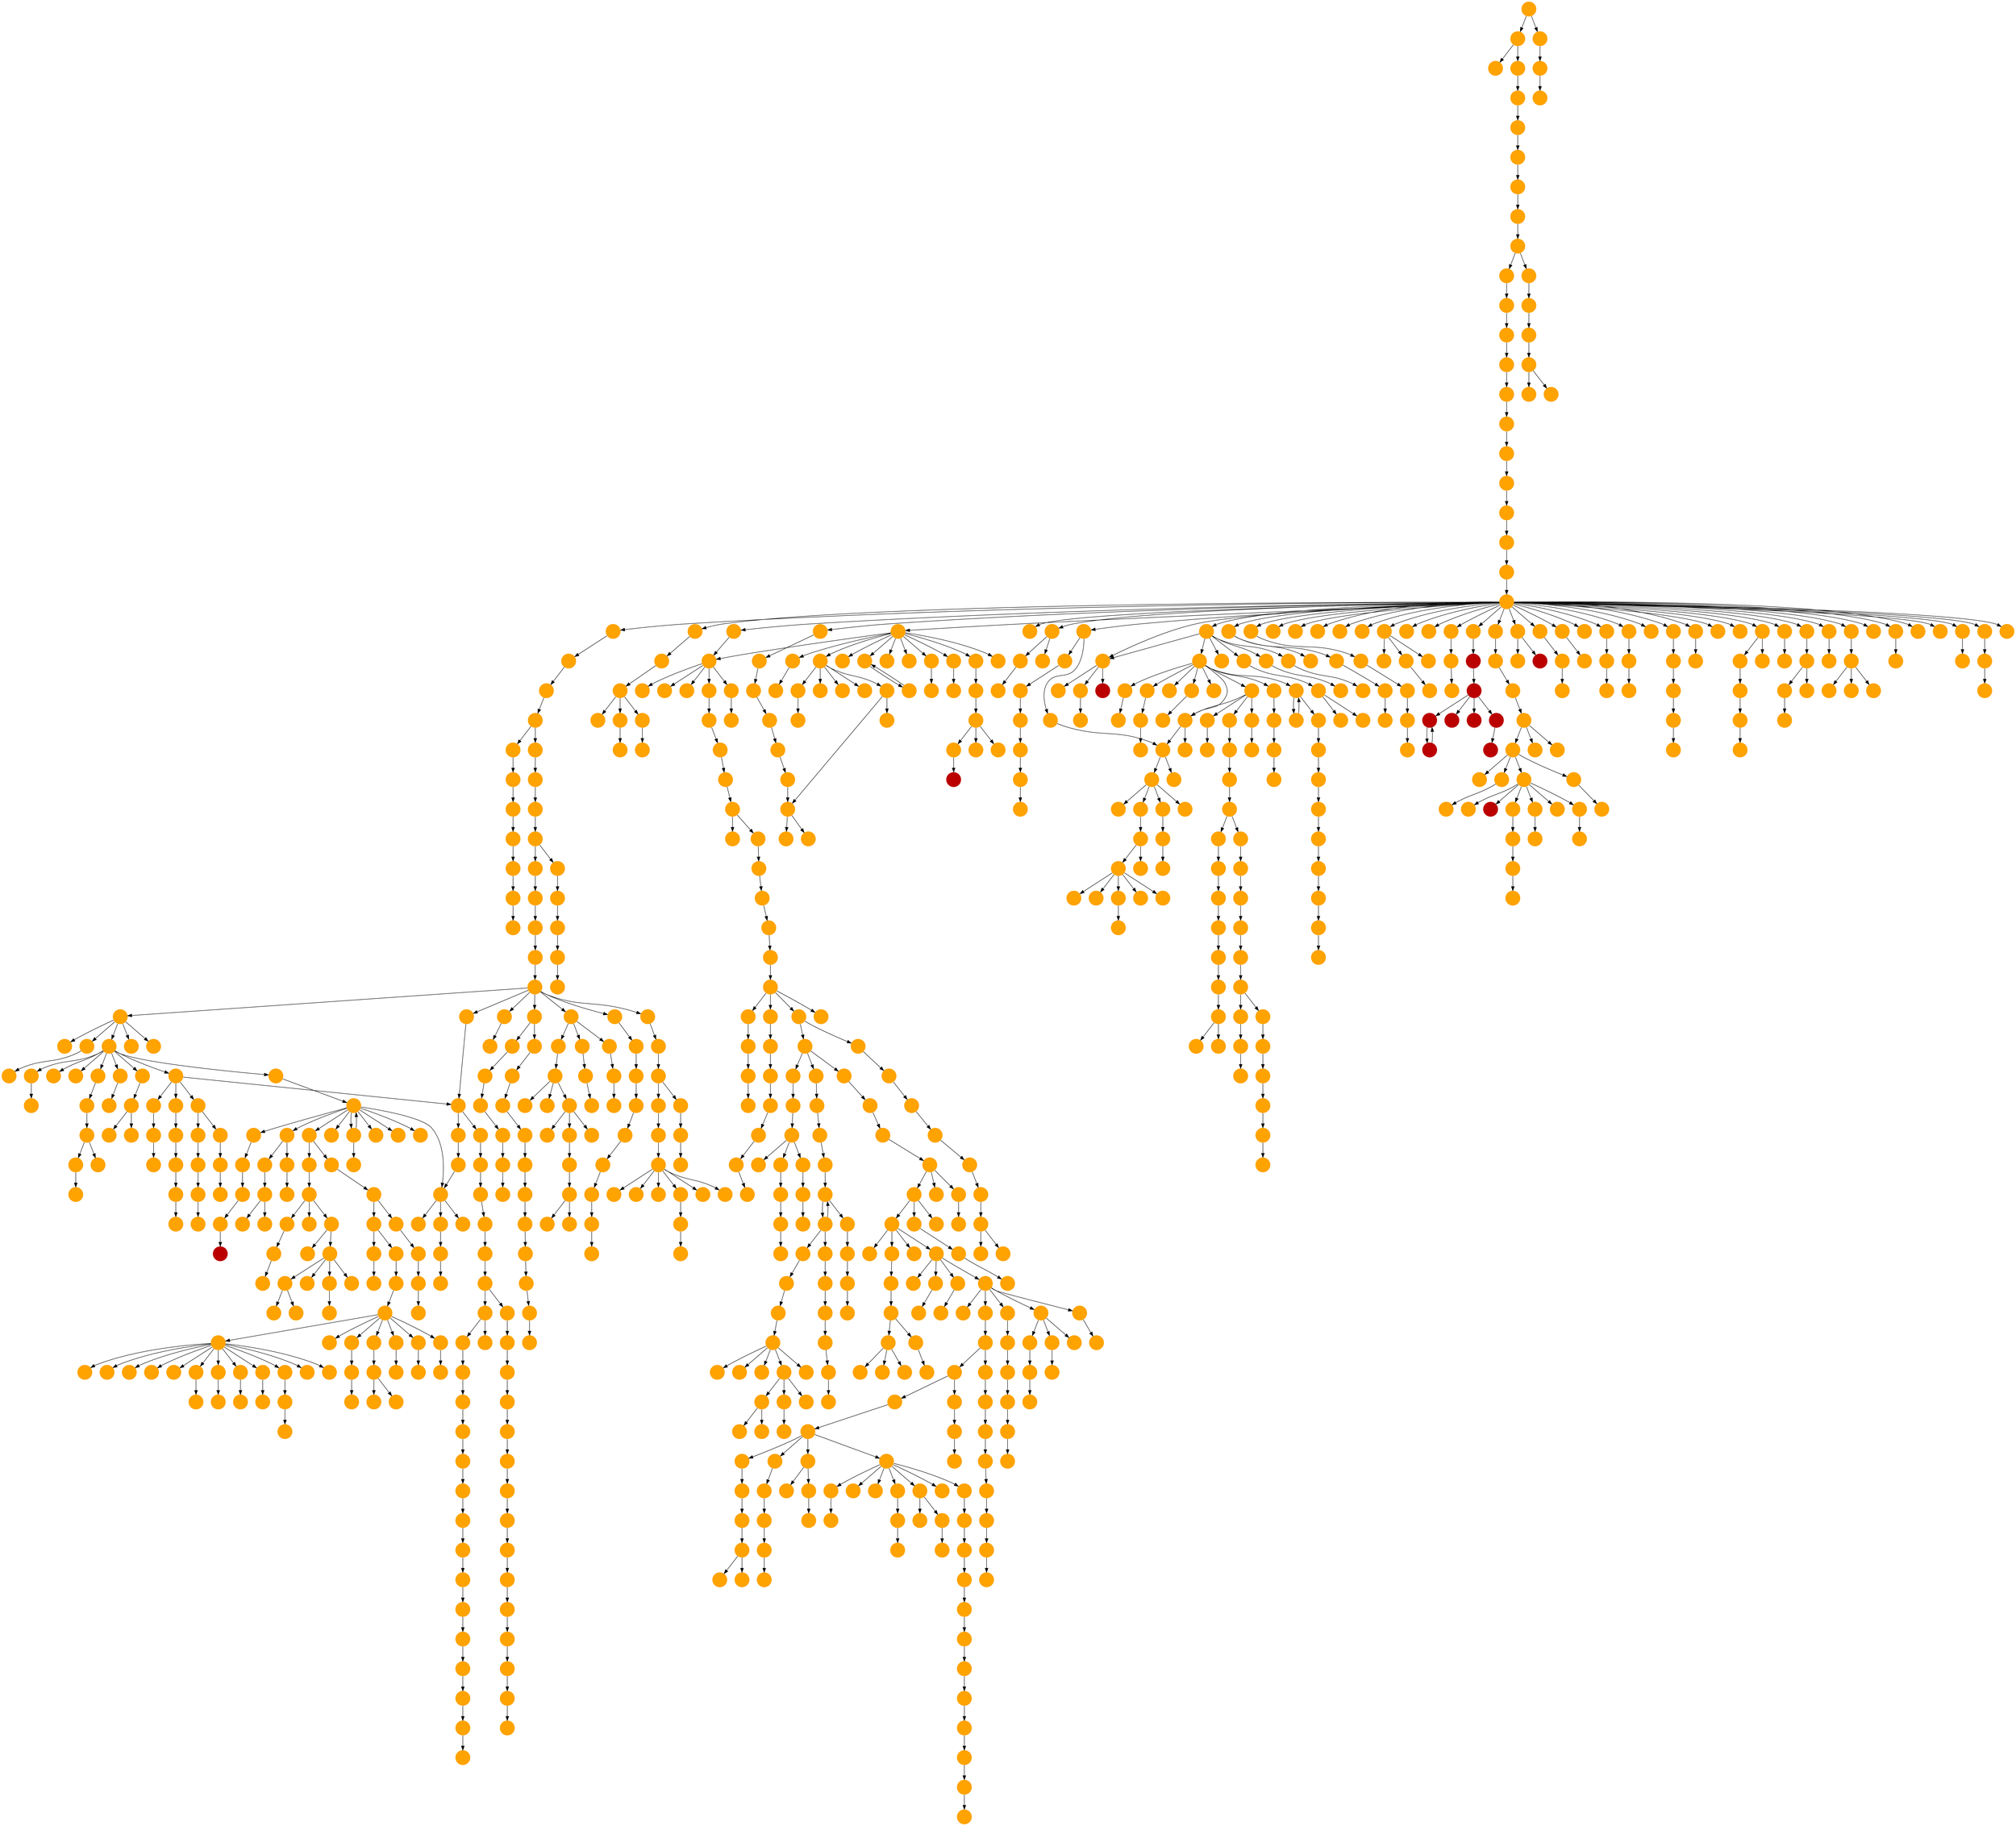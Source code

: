 digraph{
0 [tooltip = "R", penwidth = 0, style = filled, fillcolor = "#ffa300", shape = circle, label = ""]
1 [tooltip = "R", penwidth = 0, style = filled, fillcolor = "#ffa300", shape = circle, label = ""]
2 [tooltip = "R", penwidth = 0, style = filled, fillcolor = "#ffa300", shape = circle, label = ""]
3 [tooltip = "R", penwidth = 0, style = filled, fillcolor = "#ffa300", shape = circle, label = ""]
4 [tooltip = "R", penwidth = 0, style = filled, fillcolor = "#ffa300", shape = circle, label = ""]
5 [tooltip = "R", penwidth = 0, style = filled, fillcolor = "#ffa300", shape = circle, label = ""]
6 [tooltip = "R", penwidth = 0, style = filled, fillcolor = "#ffa300", shape = circle, label = ""]
7 [tooltip = "R", penwidth = 0, style = filled, fillcolor = "#ffa300", shape = circle, label = ""]
8 [tooltip = "R", penwidth = 0, style = filled, fillcolor = "#ffa300", shape = circle, label = ""]
9 [tooltip = "R", penwidth = 0, style = filled, fillcolor = "#ffa300", shape = circle, label = ""]
10 [tooltip = "R", penwidth = 0, style = filled, fillcolor = "#ffa300", shape = circle, label = ""]
11 [tooltip = "R", penwidth = 0, style = filled, fillcolor = "#ffa300", shape = circle, label = ""]
12 [tooltip = "R", penwidth = 0, style = filled, fillcolor = "#ffa300", shape = circle, label = ""]
13 [tooltip = "R", penwidth = 0, style = filled, fillcolor = "#ffa300", shape = circle, label = ""]
14 [tooltip = "R", penwidth = 0, style = filled, fillcolor = "#ffa300", shape = circle, label = ""]
15 [tooltip = "R", penwidth = 0, style = filled, fillcolor = "#ffa300", shape = circle, label = ""]
16 [tooltip = "R", penwidth = 0, style = filled, fillcolor = "#ffa300", shape = circle, label = ""]
17 [tooltip = "R", penwidth = 0, style = filled, fillcolor = "#ffa300", shape = circle, label = ""]
18 [tooltip = "R", penwidth = 0, style = filled, fillcolor = "#ffa300", shape = circle, label = ""]
19 [tooltip = "R", penwidth = 0, style = filled, fillcolor = "#ffa300", shape = circle, label = ""]
20 [tooltip = "R", penwidth = 0, style = filled, fillcolor = "#ffa300", shape = circle, label = ""]
21 [tooltip = "R", penwidth = 0, style = filled, fillcolor = "#ffa300", shape = circle, label = ""]
22 [tooltip = "R", penwidth = 0, style = filled, fillcolor = "#ffa300", shape = circle, label = ""]
23 [tooltip = "R", penwidth = 0, style = filled, fillcolor = "#ffa300", shape = circle, label = ""]
24 [tooltip = "R", penwidth = 0, style = filled, fillcolor = "#ffa300", shape = circle, label = ""]
25 [tooltip = "R", penwidth = 0, style = filled, fillcolor = "#ffa300", shape = circle, label = ""]
26 [tooltip = "R", penwidth = 0, style = filled, fillcolor = "#ffa300", shape = circle, label = ""]
27 [tooltip = "R", penwidth = 0, style = filled, fillcolor = "#ffa300", shape = circle, label = ""]
28 [tooltip = "R", penwidth = 0, style = filled, fillcolor = "#ffa300", shape = circle, label = ""]
29 [tooltip = "R", penwidth = 0, style = filled, fillcolor = "#ffa300", shape = circle, label = ""]
30 [tooltip = "R", penwidth = 0, style = filled, fillcolor = "#ffa300", shape = circle, label = ""]
31 [tooltip = "R", penwidth = 0, style = filled, fillcolor = "#ffa300", shape = circle, label = ""]
32 [tooltip = "R", penwidth = 0, style = filled, fillcolor = "#ffa300", shape = circle, label = ""]
33 [tooltip = "R", penwidth = 0, style = filled, fillcolor = "#ffa300", shape = circle, label = ""]
34 [tooltip = "R", penwidth = 0, style = filled, fillcolor = "#ffa300", shape = circle, label = ""]
35 [tooltip = "R", penwidth = 0, style = filled, fillcolor = "#ffa300", shape = circle, label = ""]
36 [tooltip = "R", penwidth = 0, style = filled, fillcolor = "#ffa300", shape = circle, label = ""]
37 [tooltip = "R", penwidth = 0, style = filled, fillcolor = "#ffa300", shape = circle, label = ""]
38 [tooltip = "R", penwidth = 0, style = filled, fillcolor = "#ffa300", shape = circle, label = ""]
39 [tooltip = "R", penwidth = 0, style = filled, fillcolor = "#ffa300", shape = circle, label = ""]
40 [tooltip = "R", penwidth = 0, style = filled, fillcolor = "#ffa300", shape = circle, label = ""]
41 [tooltip = "R", penwidth = 0, style = filled, fillcolor = "#ffa300", shape = circle, label = ""]
42 [tooltip = "R", penwidth = 0, style = filled, fillcolor = "#ffa300", shape = circle, label = ""]
43 [tooltip = "R", penwidth = 0, style = filled, fillcolor = "#ffa300", shape = circle, label = ""]
44 [tooltip = "R", penwidth = 0, style = filled, fillcolor = "#ffa300", shape = circle, label = ""]
45 [tooltip = "R", penwidth = 0, style = filled, fillcolor = "#ffa300", shape = circle, label = ""]
46 [tooltip = "R", penwidth = 0, style = filled, fillcolor = "#ffa300", shape = circle, label = ""]
47 [tooltip = "R", penwidth = 0, style = filled, fillcolor = "#ffa300", shape = circle, label = ""]
48 [tooltip = "R", penwidth = 0, style = filled, fillcolor = "#ffa300", shape = circle, label = ""]
49 [tooltip = "R", penwidth = 0, style = filled, fillcolor = "#ffa300", shape = circle, label = ""]
50 [tooltip = "R", penwidth = 0, style = filled, fillcolor = "#ffa300", shape = circle, label = ""]
51 [tooltip = "R", penwidth = 0, style = filled, fillcolor = "#ffa300", shape = circle, label = ""]
52 [tooltip = "R", penwidth = 0, style = filled, fillcolor = "#ffa300", shape = circle, label = ""]
53 [tooltip = "R", penwidth = 0, style = filled, fillcolor = "#ffa300", shape = circle, label = ""]
54 [tooltip = "R", penwidth = 0, style = filled, fillcolor = "#ffa300", shape = circle, label = ""]
55 [tooltip = "R", penwidth = 0, style = filled, fillcolor = "#ffa300", shape = circle, label = ""]
56 [tooltip = "R", penwidth = 0, style = filled, fillcolor = "#ffa300", shape = circle, label = ""]
57 [tooltip = "R", penwidth = 0, style = filled, fillcolor = "#ffa300", shape = circle, label = ""]
58 [tooltip = "R", penwidth = 0, style = filled, fillcolor = "#ffa300", shape = circle, label = ""]
59 [tooltip = "R", penwidth = 0, style = filled, fillcolor = "#ffa300", shape = circle, label = ""]
60 [tooltip = "R", penwidth = 0, style = filled, fillcolor = "#ffa300", shape = circle, label = ""]
61 [tooltip = "R", penwidth = 0, style = filled, fillcolor = "#ffa300", shape = circle, label = ""]
62 [tooltip = "R", penwidth = 0, style = filled, fillcolor = "#ffa300", shape = circle, label = ""]
63 [tooltip = "R", penwidth = 0, style = filled, fillcolor = "#ffa300", shape = circle, label = ""]
64 [tooltip = "R", penwidth = 0, style = filled, fillcolor = "#ffa300", shape = circle, label = ""]
65 [tooltip = "R", penwidth = 0, style = filled, fillcolor = "#ffa300", shape = circle, label = ""]
66 [tooltip = "R", penwidth = 0, style = filled, fillcolor = "#ffa300", shape = circle, label = ""]
67 [tooltip = "R", penwidth = 0, style = filled, fillcolor = "#ffa300", shape = circle, label = ""]
68 [tooltip = "R", penwidth = 0, style = filled, fillcolor = "#ffa300", shape = circle, label = ""]
69 [tooltip = "R", penwidth = 0, style = filled, fillcolor = "#ffa300", shape = circle, label = ""]
70 [tooltip = "R", penwidth = 0, style = filled, fillcolor = "#ffa300", shape = circle, label = ""]
71 [tooltip = "R", penwidth = 0, style = filled, fillcolor = "#ffa300", shape = circle, label = ""]
72 [tooltip = "R", penwidth = 0, style = filled, fillcolor = "#ffa300", shape = circle, label = ""]
73 [tooltip = "R", penwidth = 0, style = filled, fillcolor = "#ffa300", shape = circle, label = ""]
74 [tooltip = "R", penwidth = 0, style = filled, fillcolor = "#ffa300", shape = circle, label = ""]
75 [tooltip = "R", penwidth = 0, style = filled, fillcolor = "#ffa300", shape = circle, label = ""]
76 [tooltip = "R", penwidth = 0, style = filled, fillcolor = "#ffa300", shape = circle, label = ""]
77 [tooltip = "R", penwidth = 0, style = filled, fillcolor = "#ffa300", shape = circle, label = ""]
78 [tooltip = "R", penwidth = 0, style = filled, fillcolor = "#ffa300", shape = circle, label = ""]
79 [tooltip = "R", penwidth = 0, style = filled, fillcolor = "#ffa300", shape = circle, label = ""]
80 [tooltip = "R", penwidth = 0, style = filled, fillcolor = "#ffa300", shape = circle, label = ""]
81 [tooltip = "R", penwidth = 0, style = filled, fillcolor = "#ffa300", shape = circle, label = ""]
82 [tooltip = "R", penwidth = 0, style = filled, fillcolor = "#ffa300", shape = circle, label = ""]
83 [tooltip = "R", penwidth = 0, style = filled, fillcolor = "#ffa300", shape = circle, label = ""]
84 [tooltip = "R", penwidth = 0, style = filled, fillcolor = "#ffa300", shape = circle, label = ""]
85 [tooltip = "R", penwidth = 0, style = filled, fillcolor = "#ffa300", shape = circle, label = ""]
86 [tooltip = "R", penwidth = 0, style = filled, fillcolor = "#ffa300", shape = circle, label = ""]
87 [tooltip = "R", penwidth = 0, style = filled, fillcolor = "#ffa300", shape = circle, label = ""]
88 [tooltip = "R", penwidth = 0, style = filled, fillcolor = "#ffa300", shape = circle, label = ""]
89 [tooltip = "R", penwidth = 0, style = filled, fillcolor = "#ffa300", shape = circle, label = ""]
90 [tooltip = "R", penwidth = 0, style = filled, fillcolor = "#ffa300", shape = circle, label = ""]
91 [tooltip = "R", penwidth = 0, style = filled, fillcolor = "#ffa300", shape = circle, label = ""]
92 [tooltip = "R", penwidth = 0, style = filled, fillcolor = "#ffa300", shape = circle, label = ""]
93 [tooltip = "R", penwidth = 0, style = filled, fillcolor = "#ffa300", shape = circle, label = ""]
94 [tooltip = "R", penwidth = 0, style = filled, fillcolor = "#ffa300", shape = circle, label = ""]
95 [tooltip = "R", penwidth = 0, style = filled, fillcolor = "#ffa300", shape = circle, label = ""]
96 [tooltip = "R", penwidth = 0, style = filled, fillcolor = "#ffa300", shape = circle, label = ""]
97 [tooltip = "R", penwidth = 0, style = filled, fillcolor = "#ffa300", shape = circle, label = ""]
98 [tooltip = "R", penwidth = 0, style = filled, fillcolor = "#ffa300", shape = circle, label = ""]
99 [tooltip = "R", penwidth = 0, style = filled, fillcolor = "#ffa300", shape = circle, label = ""]
100 [tooltip = "R", penwidth = 0, style = filled, fillcolor = "#ffa300", shape = circle, label = ""]
101 [tooltip = "R", penwidth = 0, style = filled, fillcolor = "#ffa300", shape = circle, label = ""]
102 [tooltip = "R", penwidth = 0, style = filled, fillcolor = "#ffa300", shape = circle, label = ""]
103 [tooltip = "R", penwidth = 0, style = filled, fillcolor = "#ffa300", shape = circle, label = ""]
104 [tooltip = "R", penwidth = 0, style = filled, fillcolor = "#ffa300", shape = circle, label = ""]
105 [tooltip = "R", penwidth = 0, style = filled, fillcolor = "#ffa300", shape = circle, label = ""]
106 [tooltip = "R", penwidth = 0, style = filled, fillcolor = "#ffa300", shape = circle, label = ""]
107 [tooltip = "R", penwidth = 0, style = filled, fillcolor = "#ffa300", shape = circle, label = ""]
108 [tooltip = "R", penwidth = 0, style = filled, fillcolor = "#ffa300", shape = circle, label = ""]
109 [tooltip = "R", penwidth = 0, style = filled, fillcolor = "#ffa300", shape = circle, label = ""]
110 [tooltip = "R", penwidth = 0, style = filled, fillcolor = "#ffa300", shape = circle, label = ""]
111 [tooltip = "R", penwidth = 0, style = filled, fillcolor = "#ffa300", shape = circle, label = ""]
112 [tooltip = "R", penwidth = 0, style = filled, fillcolor = "#ffa300", shape = circle, label = ""]
113 [tooltip = "R", penwidth = 0, style = filled, fillcolor = "#ffa300", shape = circle, label = ""]
114 [tooltip = "R", penwidth = 0, style = filled, fillcolor = "#ffa300", shape = circle, label = ""]
115 [tooltip = "R", penwidth = 0, style = filled, fillcolor = "#ffa300", shape = circle, label = ""]
116 [tooltip = "R", penwidth = 0, style = filled, fillcolor = "#ffa300", shape = circle, label = ""]
117 [tooltip = "R", penwidth = 0, style = filled, fillcolor = "#ffa300", shape = circle, label = ""]
118 [tooltip = "R", penwidth = 0, style = filled, fillcolor = "#ffa300", shape = circle, label = ""]
119 [tooltip = "R", penwidth = 0, style = filled, fillcolor = "#ffa300", shape = circle, label = ""]
120 [tooltip = "R", penwidth = 0, style = filled, fillcolor = "#ffa300", shape = circle, label = ""]
121 [tooltip = "R", penwidth = 0, style = filled, fillcolor = "#ffa300", shape = circle, label = ""]
122 [tooltip = "R", penwidth = 0, style = filled, fillcolor = "#ffa300", shape = circle, label = ""]
123 [tooltip = "R", penwidth = 0, style = filled, fillcolor = "#ffa300", shape = circle, label = ""]
124 [tooltip = "R", penwidth = 0, style = filled, fillcolor = "#ffa300", shape = circle, label = ""]
125 [tooltip = "R", penwidth = 0, style = filled, fillcolor = "#ffa300", shape = circle, label = ""]
126 [tooltip = "R", penwidth = 0, style = filled, fillcolor = "#ffa300", shape = circle, label = ""]
127 [tooltip = "R", penwidth = 0, style = filled, fillcolor = "#ffa300", shape = circle, label = ""]
128 [tooltip = "R", penwidth = 0, style = filled, fillcolor = "#ffa300", shape = circle, label = ""]
129 [tooltip = "R", penwidth = 0, style = filled, fillcolor = "#ffa300", shape = circle, label = ""]
130 [tooltip = "R", penwidth = 0, style = filled, fillcolor = "#ffa300", shape = circle, label = ""]
131 [tooltip = "R", penwidth = 0, style = filled, fillcolor = "#ffa300", shape = circle, label = ""]
132 [tooltip = "R", penwidth = 0, style = filled, fillcolor = "#ffa300", shape = circle, label = ""]
133 [tooltip = "R", penwidth = 0, style = filled, fillcolor = "#ffa300", shape = circle, label = ""]
134 [tooltip = "R", penwidth = 0, style = filled, fillcolor = "#ffa300", shape = circle, label = ""]
135 [tooltip = "R", penwidth = 0, style = filled, fillcolor = "#ffa300", shape = circle, label = ""]
136 [tooltip = "R", penwidth = 0, style = filled, fillcolor = "#ffa300", shape = circle, label = ""]
137 [tooltip = "R", penwidth = 0, style = filled, fillcolor = "#ffa300", shape = circle, label = ""]
138 [tooltip = "R", penwidth = 0, style = filled, fillcolor = "#ffa300", shape = circle, label = ""]
139 [tooltip = "R", penwidth = 0, style = filled, fillcolor = "#ffa300", shape = circle, label = ""]
140 [tooltip = "R", penwidth = 0, style = filled, fillcolor = "#ffa300", shape = circle, label = ""]
141 [tooltip = "R", penwidth = 0, style = filled, fillcolor = "#ffa300", shape = circle, label = ""]
142 [tooltip = "R", penwidth = 0, style = filled, fillcolor = "#ffa300", shape = circle, label = ""]
143 [tooltip = "R", penwidth = 0, style = filled, fillcolor = "#ffa300", shape = circle, label = ""]
144 [tooltip = "R", penwidth = 0, style = filled, fillcolor = "#ffa300", shape = circle, label = ""]
145 [tooltip = "R", penwidth = 0, style = filled, fillcolor = "#ffa300", shape = circle, label = ""]
146 [tooltip = "R", penwidth = 0, style = filled, fillcolor = "#ffa300", shape = circle, label = ""]
147 [tooltip = "R", penwidth = 0, style = filled, fillcolor = "#ffa300", shape = circle, label = ""]
148 [tooltip = "R", penwidth = 0, style = filled, fillcolor = "#ffa300", shape = circle, label = ""]
149 [tooltip = "R", penwidth = 0, style = filled, fillcolor = "#ffa300", shape = circle, label = ""]
150 [tooltip = "R", penwidth = 0, style = filled, fillcolor = "#ffa300", shape = circle, label = ""]
151 [tooltip = "R", penwidth = 0, style = filled, fillcolor = "#ffa300", shape = circle, label = ""]
152 [tooltip = "R", penwidth = 0, style = filled, fillcolor = "#ffa300", shape = circle, label = ""]
153 [tooltip = "R", penwidth = 0, style = filled, fillcolor = "#ffa300", shape = circle, label = ""]
154 [tooltip = "R", penwidth = 0, style = filled, fillcolor = "#ffa300", shape = circle, label = ""]
155 [tooltip = "R", penwidth = 0, style = filled, fillcolor = "#ffa300", shape = circle, label = ""]
156 [tooltip = "R", penwidth = 0, style = filled, fillcolor = "#ffa300", shape = circle, label = ""]
157 [tooltip = "R", penwidth = 0, style = filled, fillcolor = "#ffa300", shape = circle, label = ""]
158 [tooltip = "R", penwidth = 0, style = filled, fillcolor = "#ffa300", shape = circle, label = ""]
159 [tooltip = "R", penwidth = 0, style = filled, fillcolor = "#ffa300", shape = circle, label = ""]
160 [tooltip = "R", penwidth = 0, style = filled, fillcolor = "#ffa300", shape = circle, label = ""]
161 [tooltip = "R", penwidth = 0, style = filled, fillcolor = "#ffa300", shape = circle, label = ""]
162 [tooltip = "R", penwidth = 0, style = filled, fillcolor = "#ffa300", shape = circle, label = ""]
163 [tooltip = "R", penwidth = 0, style = filled, fillcolor = "#ffa300", shape = circle, label = ""]
164 [tooltip = "R", penwidth = 0, style = filled, fillcolor = "#ffa300", shape = circle, label = ""]
165 [tooltip = "R", penwidth = 0, style = filled, fillcolor = "#ffa300", shape = circle, label = ""]
166 [tooltip = "R", penwidth = 0, style = filled, fillcolor = "#ffa300", shape = circle, label = ""]
167 [tooltip = "R", penwidth = 0, style = filled, fillcolor = "#ffa300", shape = circle, label = ""]
168 [tooltip = "R", penwidth = 0, style = filled, fillcolor = "#ffa300", shape = circle, label = ""]
169 [tooltip = "R", penwidth = 0, style = filled, fillcolor = "#ffa300", shape = circle, label = ""]
170 [tooltip = "R", penwidth = 0, style = filled, fillcolor = "#ffa300", shape = circle, label = ""]
171 [tooltip = "R", penwidth = 0, style = filled, fillcolor = "#ffa300", shape = circle, label = ""]
172 [tooltip = "R", penwidth = 0, style = filled, fillcolor = "#ffa300", shape = circle, label = ""]
173 [tooltip = "R", penwidth = 0, style = filled, fillcolor = "#ffa300", shape = circle, label = ""]
174 [tooltip = "R", penwidth = 0, style = filled, fillcolor = "#ffa300", shape = circle, label = ""]
175 [tooltip = "R", penwidth = 0, style = filled, fillcolor = "#ffa300", shape = circle, label = ""]
176 [tooltip = "R", penwidth = 0, style = filled, fillcolor = "#ffa300", shape = circle, label = ""]
177 [tooltip = "R", penwidth = 0, style = filled, fillcolor = "#ffa300", shape = circle, label = ""]
178 [tooltip = "R", penwidth = 0, style = filled, fillcolor = "#ffa300", shape = circle, label = ""]
179 [tooltip = "R", penwidth = 0, style = filled, fillcolor = "#ffa300", shape = circle, label = ""]
180 [tooltip = "R", penwidth = 0, style = filled, fillcolor = "#ffa300", shape = circle, label = ""]
181 [tooltip = "R", penwidth = 0, style = filled, fillcolor = "#ffa300", shape = circle, label = ""]
182 [tooltip = "R", penwidth = 0, style = filled, fillcolor = "#ffa300", shape = circle, label = ""]
183 [tooltip = "R", penwidth = 0, style = filled, fillcolor = "#ffa300", shape = circle, label = ""]
184 [tooltip = "R", penwidth = 0, style = filled, fillcolor = "#ffa300", shape = circle, label = ""]
185 [tooltip = "R", penwidth = 0, style = filled, fillcolor = "#ffa300", shape = circle, label = ""]
186 [tooltip = "R", penwidth = 0, style = filled, fillcolor = "#ffa300", shape = circle, label = ""]
187 [tooltip = "R", penwidth = 0, style = filled, fillcolor = "#ffa300", shape = circle, label = ""]
188 [tooltip = "R", penwidth = 0, style = filled, fillcolor = "#ffa300", shape = circle, label = ""]
189 [tooltip = "R", penwidth = 0, style = filled, fillcolor = "#ffa300", shape = circle, label = ""]
190 [tooltip = "R", penwidth = 0, style = filled, fillcolor = "#ffa300", shape = circle, label = ""]
191 [tooltip = "R", penwidth = 0, style = filled, fillcolor = "#ffa300", shape = circle, label = ""]
192 [tooltip = "R", penwidth = 0, style = filled, fillcolor = "#ffa300", shape = circle, label = ""]
193 [tooltip = "R", penwidth = 0, style = filled, fillcolor = "#ffa300", shape = circle, label = ""]
194 [tooltip = "R", penwidth = 0, style = filled, fillcolor = "#ffa300", shape = circle, label = ""]
195 [tooltip = "R", penwidth = 0, style = filled, fillcolor = "#ffa300", shape = circle, label = ""]
196 [tooltip = "R", penwidth = 0, style = filled, fillcolor = "#ffa300", shape = circle, label = ""]
197 [tooltip = "R", penwidth = 0, style = filled, fillcolor = "#ffa300", shape = circle, label = ""]
198 [tooltip = "R", penwidth = 0, style = filled, fillcolor = "#ffa300", shape = circle, label = ""]
199 [tooltip = "R", penwidth = 0, style = filled, fillcolor = "#ffa300", shape = circle, label = ""]
200 [tooltip = "R", penwidth = 0, style = filled, fillcolor = "#ffa300", shape = circle, label = ""]
201 [tooltip = "R", penwidth = 0, style = filled, fillcolor = "#ffa300", shape = circle, label = ""]
202 [tooltip = "R", penwidth = 0, style = filled, fillcolor = "#ffa300", shape = circle, label = ""]
203 [tooltip = "R", penwidth = 0, style = filled, fillcolor = "#ffa300", shape = circle, label = ""]
204 [tooltip = "R", penwidth = 0, style = filled, fillcolor = "#ffa300", shape = circle, label = ""]
205 [tooltip = "R", penwidth = 0, style = filled, fillcolor = "#ffa300", shape = circle, label = ""]
206 [tooltip = "R", penwidth = 0, style = filled, fillcolor = "#ffa300", shape = circle, label = ""]
207 [tooltip = "R", penwidth = 0, style = filled, fillcolor = "#ffa300", shape = circle, label = ""]
208 [tooltip = "R", penwidth = 0, style = filled, fillcolor = "#ffa300", shape = circle, label = ""]
209 [tooltip = "R", penwidth = 0, style = filled, fillcolor = "#ffa300", shape = circle, label = ""]
210 [tooltip = "R", penwidth = 0, style = filled, fillcolor = "#ffa300", shape = circle, label = ""]
211 [tooltip = "R", penwidth = 0, style = filled, fillcolor = "#ffa300", shape = circle, label = ""]
212 [tooltip = "R", penwidth = 0, style = filled, fillcolor = "#ffa300", shape = circle, label = ""]
213 [tooltip = "R", penwidth = 0, style = filled, fillcolor = "#ffa300", shape = circle, label = ""]
214 [tooltip = "R", penwidth = 0, style = filled, fillcolor = "#ffa300", shape = circle, label = ""]
215 [tooltip = "R", penwidth = 0, style = filled, fillcolor = "#ffa300", shape = circle, label = ""]
216 [tooltip = "R", penwidth = 0, style = filled, fillcolor = "#ffa300", shape = circle, label = ""]
217 [tooltip = "R", penwidth = 0, style = filled, fillcolor = "#ffa300", shape = circle, label = ""]
218 [tooltip = "R", penwidth = 0, style = filled, fillcolor = "#ffa300", shape = circle, label = ""]
219 [tooltip = "R", penwidth = 0, style = filled, fillcolor = "#ffa300", shape = circle, label = ""]
220 [tooltip = "R", penwidth = 0, style = filled, fillcolor = "#ffa300", shape = circle, label = ""]
221 [tooltip = "R", penwidth = 0, style = filled, fillcolor = "#ffa300", shape = circle, label = ""]
222 [tooltip = "R", penwidth = 0, style = filled, fillcolor = "#ffa300", shape = circle, label = ""]
223 [tooltip = "R", penwidth = 0, style = filled, fillcolor = "#ffa300", shape = circle, label = ""]
224 [tooltip = "R", penwidth = 0, style = filled, fillcolor = "#ffa300", shape = circle, label = ""]
225 [tooltip = "R", penwidth = 0, style = filled, fillcolor = "#ffa300", shape = circle, label = ""]
226 [tooltip = "R", penwidth = 0, style = filled, fillcolor = "#ffa300", shape = circle, label = ""]
227 [tooltip = "R", penwidth = 0, style = filled, fillcolor = "#ffa300", shape = circle, label = ""]
228 [tooltip = "R", penwidth = 0, style = filled, fillcolor = "#ffa300", shape = circle, label = ""]
229 [tooltip = "R", penwidth = 0, style = filled, fillcolor = "#ffa300", shape = circle, label = ""]
230 [tooltip = "R", penwidth = 0, style = filled, fillcolor = "#ffa300", shape = circle, label = ""]
231 [tooltip = "R", penwidth = 0, style = filled, fillcolor = "#ffa300", shape = circle, label = ""]
232 [tooltip = "R", penwidth = 0, style = filled, fillcolor = "#ffa300", shape = circle, label = ""]
233 [tooltip = "R", penwidth = 0, style = filled, fillcolor = "#ffa300", shape = circle, label = ""]
234 [tooltip = "R", penwidth = 0, style = filled, fillcolor = "#ffa300", shape = circle, label = ""]
235 [tooltip = "R", penwidth = 0, style = filled, fillcolor = "#ffa300", shape = circle, label = ""]
236 [tooltip = "R", penwidth = 0, style = filled, fillcolor = "#ffa300", shape = circle, label = ""]
237 [tooltip = "R", penwidth = 0, style = filled, fillcolor = "#ffa300", shape = circle, label = ""]
238 [tooltip = "R", penwidth = 0, style = filled, fillcolor = "#ffa300", shape = circle, label = ""]
239 [tooltip = "R", penwidth = 0, style = filled, fillcolor = "#ffa300", shape = circle, label = ""]
240 [tooltip = "R", penwidth = 0, style = filled, fillcolor = "#ffa300", shape = circle, label = ""]
241 [tooltip = "R", penwidth = 0, style = filled, fillcolor = "#ffa300", shape = circle, label = ""]
242 [tooltip = "R", penwidth = 0, style = filled, fillcolor = "#ffa300", shape = circle, label = ""]
243 [tooltip = "R", penwidth = 0, style = filled, fillcolor = "#ffa300", shape = circle, label = ""]
244 [tooltip = "R", penwidth = 0, style = filled, fillcolor = "#ffa300", shape = circle, label = ""]
245 [tooltip = "R", penwidth = 0, style = filled, fillcolor = "#ffa300", shape = circle, label = ""]
246 [tooltip = "R", penwidth = 0, style = filled, fillcolor = "#ffa300", shape = circle, label = ""]
247 [tooltip = "R", penwidth = 0, style = filled, fillcolor = "#ffa300", shape = circle, label = ""]
248 [tooltip = "R", penwidth = 0, style = filled, fillcolor = "#ffa300", shape = circle, label = ""]
249 [tooltip = "R", penwidth = 0, style = filled, fillcolor = "#ffa300", shape = circle, label = ""]
250 [tooltip = "R", penwidth = 0, style = filled, fillcolor = "#ffa300", shape = circle, label = ""]
251 [tooltip = "R", penwidth = 0, style = filled, fillcolor = "#ffa300", shape = circle, label = ""]
252 [tooltip = "R", penwidth = 0, style = filled, fillcolor = "#ffa300", shape = circle, label = ""]
253 [tooltip = "R", penwidth = 0, style = filled, fillcolor = "#ffa300", shape = circle, label = ""]
254 [tooltip = "R", penwidth = 0, style = filled, fillcolor = "#ffa300", shape = circle, label = ""]
255 [tooltip = "R", penwidth = 0, style = filled, fillcolor = "#ffa300", shape = circle, label = ""]
256 [tooltip = "R", penwidth = 0, style = filled, fillcolor = "#ffa300", shape = circle, label = ""]
257 [tooltip = "R", penwidth = 0, style = filled, fillcolor = "#ffa300", shape = circle, label = ""]
258 [tooltip = "R", penwidth = 0, style = filled, fillcolor = "#ffa300", shape = circle, label = ""]
259 [tooltip = "R", penwidth = 0, style = filled, fillcolor = "#ffa300", shape = circle, label = ""]
260 [tooltip = "R", penwidth = 0, style = filled, fillcolor = "#ffa300", shape = circle, label = ""]
261 [tooltip = "R", penwidth = 0, style = filled, fillcolor = "#ffa300", shape = circle, label = ""]
262 [tooltip = "R", penwidth = 0, style = filled, fillcolor = "#ffa300", shape = circle, label = ""]
263 [tooltip = "R", penwidth = 0, style = filled, fillcolor = "#ffa300", shape = circle, label = ""]
264 [tooltip = "R", penwidth = 0, style = filled, fillcolor = "#ffa300", shape = circle, label = ""]
265 [tooltip = "R", penwidth = 0, style = filled, fillcolor = "#ffa300", shape = circle, label = ""]
266 [tooltip = "R", penwidth = 0, style = filled, fillcolor = "#ffa300", shape = circle, label = ""]
267 [tooltip = "R", penwidth = 0, style = filled, fillcolor = "#ffa300", shape = circle, label = ""]
268 [tooltip = "R", penwidth = 0, style = filled, fillcolor = "#ffa300", shape = circle, label = ""]
269 [tooltip = "R", penwidth = 0, style = filled, fillcolor = "#ffa300", shape = circle, label = ""]
270 [tooltip = "R", penwidth = 0, style = filled, fillcolor = "#ffa300", shape = circle, label = ""]
271 [tooltip = "R", penwidth = 0, style = filled, fillcolor = "#ffa300", shape = circle, label = ""]
272 [tooltip = "R", penwidth = 0, style = filled, fillcolor = "#ffa300", shape = circle, label = ""]
273 [tooltip = "R", penwidth = 0, style = filled, fillcolor = "#ffa300", shape = circle, label = ""]
274 [tooltip = "R", penwidth = 0, style = filled, fillcolor = "#ffa300", shape = circle, label = ""]
275 [tooltip = "R", penwidth = 0, style = filled, fillcolor = "#ffa300", shape = circle, label = ""]
276 [tooltip = "R", penwidth = 0, style = filled, fillcolor = "#ffa300", shape = circle, label = ""]
277 [tooltip = "R", penwidth = 0, style = filled, fillcolor = "#ffa300", shape = circle, label = ""]
278 [tooltip = "R", penwidth = 0, style = filled, fillcolor = "#ffa300", shape = circle, label = ""]
279 [tooltip = "R", penwidth = 0, style = filled, fillcolor = "#ffa300", shape = circle, label = ""]
280 [tooltip = "R", penwidth = 0, style = filled, fillcolor = "#ffa300", shape = circle, label = ""]
281 [tooltip = "R", penwidth = 0, style = filled, fillcolor = "#ffa300", shape = circle, label = ""]
282 [tooltip = "R", penwidth = 0, style = filled, fillcolor = "#ffa300", shape = circle, label = ""]
283 [tooltip = "R", penwidth = 0, style = filled, fillcolor = "#ffa300", shape = circle, label = ""]
284 [tooltip = "R", penwidth = 0, style = filled, fillcolor = "#ffa300", shape = circle, label = ""]
285 [tooltip = "R", penwidth = 0, style = filled, fillcolor = "#ffa300", shape = circle, label = ""]
286 [tooltip = "R", penwidth = 0, style = filled, fillcolor = "#ffa300", shape = circle, label = ""]
287 [tooltip = "R", penwidth = 0, style = filled, fillcolor = "#ffa300", shape = circle, label = ""]
288 [tooltip = "R", penwidth = 0, style = filled, fillcolor = "#ffa300", shape = circle, label = ""]
289 [tooltip = "R", penwidth = 0, style = filled, fillcolor = "#ffa300", shape = circle, label = ""]
290 [tooltip = "R", penwidth = 0, style = filled, fillcolor = "#ffa300", shape = circle, label = ""]
291 [tooltip = "R", penwidth = 0, style = filled, fillcolor = "#ffa300", shape = circle, label = ""]
292 [tooltip = "R", penwidth = 0, style = filled, fillcolor = "#ffa300", shape = circle, label = ""]
293 [tooltip = "R", penwidth = 0, style = filled, fillcolor = "#ffa300", shape = circle, label = ""]
294 [tooltip = "R", penwidth = 0, style = filled, fillcolor = "#ffa300", shape = circle, label = ""]
295 [tooltip = "R", penwidth = 0, style = filled, fillcolor = "#ffa300", shape = circle, label = ""]
296 [tooltip = "R", penwidth = 0, style = filled, fillcolor = "#ffa300", shape = circle, label = ""]
297 [tooltip = "R", penwidth = 0, style = filled, fillcolor = "#ffa300", shape = circle, label = ""]
298 [tooltip = "R", penwidth = 0, style = filled, fillcolor = "#ffa300", shape = circle, label = ""]
299 [tooltip = "R", penwidth = 0, style = filled, fillcolor = "#ffa300", shape = circle, label = ""]
300 [tooltip = "R", penwidth = 0, style = filled, fillcolor = "#ffa300", shape = circle, label = ""]
301 [tooltip = "R", penwidth = 0, style = filled, fillcolor = "#ffa300", shape = circle, label = ""]
302 [tooltip = "R", penwidth = 0, style = filled, fillcolor = "#ffa300", shape = circle, label = ""]
303 [tooltip = "R", penwidth = 0, style = filled, fillcolor = "#ffa300", shape = circle, label = ""]
304 [tooltip = "R", penwidth = 0, style = filled, fillcolor = "#ffa300", shape = circle, label = ""]
305 [tooltip = "R", penwidth = 0, style = filled, fillcolor = "#ffa300", shape = circle, label = ""]
306 [tooltip = "R", penwidth = 0, style = filled, fillcolor = "#ffa300", shape = circle, label = ""]
307 [tooltip = "R", penwidth = 0, style = filled, fillcolor = "#ffa300", shape = circle, label = ""]
308 [tooltip = "R", penwidth = 0, style = filled, fillcolor = "#ffa300", shape = circle, label = ""]
309 [tooltip = "R", penwidth = 0, style = filled, fillcolor = "#ffa300", shape = circle, label = ""]
310 [tooltip = "R", penwidth = 0, style = filled, fillcolor = "#ffa300", shape = circle, label = ""]
311 [tooltip = "R", penwidth = 0, style = filled, fillcolor = "#ffa300", shape = circle, label = ""]
312 [tooltip = "R", penwidth = 0, style = filled, fillcolor = "#ffa300", shape = circle, label = ""]
313 [tooltip = "R", penwidth = 0, style = filled, fillcolor = "#ffa300", shape = circle, label = ""]
314 [tooltip = "R", penwidth = 0, style = filled, fillcolor = "#ffa300", shape = circle, label = ""]
315 [tooltip = "R", penwidth = 0, style = filled, fillcolor = "#ffa300", shape = circle, label = ""]
316 [tooltip = "R", penwidth = 0, style = filled, fillcolor = "#ffa300", shape = circle, label = ""]
317 [tooltip = "R", penwidth = 0, style = filled, fillcolor = "#ffa300", shape = circle, label = ""]
318 [tooltip = "R", penwidth = 0, style = filled, fillcolor = "#ffa300", shape = circle, label = ""]
319 [tooltip = "R", penwidth = 0, style = filled, fillcolor = "#ffa300", shape = circle, label = ""]
320 [tooltip = "R", penwidth = 0, style = filled, fillcolor = "#ffa300", shape = circle, label = ""]
321 [tooltip = "R", penwidth = 0, style = filled, fillcolor = "#ffa300", shape = circle, label = ""]
322 [tooltip = "R", penwidth = 0, style = filled, fillcolor = "#ffa300", shape = circle, label = ""]
323 [tooltip = "R", penwidth = 0, style = filled, fillcolor = "#ffa300", shape = circle, label = ""]
324 [tooltip = "R", penwidth = 0, style = filled, fillcolor = "#ffa300", shape = circle, label = ""]
325 [tooltip = "R", penwidth = 0, style = filled, fillcolor = "#ffa300", shape = circle, label = ""]
326 [tooltip = "R", penwidth = 0, style = filled, fillcolor = "#ffa300", shape = circle, label = ""]
327 [tooltip = "R", penwidth = 0, style = filled, fillcolor = "#ffa300", shape = circle, label = ""]
328 [tooltip = "R", penwidth = 0, style = filled, fillcolor = "#ffa300", shape = circle, label = ""]
329 [tooltip = "R", penwidth = 0, style = filled, fillcolor = "#ffa300", shape = circle, label = ""]
330 [tooltip = "R", penwidth = 0, style = filled, fillcolor = "#ffa300", shape = circle, label = ""]
331 [tooltip = "R", penwidth = 0, style = filled, fillcolor = "#ffa300", shape = circle, label = ""]
332 [tooltip = "R", penwidth = 0, style = filled, fillcolor = "#ffa300", shape = circle, label = ""]
333 [tooltip = "R", penwidth = 0, style = filled, fillcolor = "#ffa300", shape = circle, label = ""]
334 [tooltip = "R", penwidth = 0, style = filled, fillcolor = "#ffa300", shape = circle, label = ""]
335 [tooltip = "R", penwidth = 0, style = filled, fillcolor = "#ffa300", shape = circle, label = ""]
336 [tooltip = "R", penwidth = 0, style = filled, fillcolor = "#ffa300", shape = circle, label = ""]
337 [tooltip = "R", penwidth = 0, style = filled, fillcolor = "#ffa300", shape = circle, label = ""]
338 [tooltip = "R", penwidth = 0, style = filled, fillcolor = "#ffa300", shape = circle, label = ""]
339 [tooltip = "R", penwidth = 0, style = filled, fillcolor = "#ffa300", shape = circle, label = ""]
340 [tooltip = "R", penwidth = 0, style = filled, fillcolor = "#ffa300", shape = circle, label = ""]
341 [tooltip = "R", penwidth = 0, style = filled, fillcolor = "#ffa300", shape = circle, label = ""]
342 [tooltip = "R", penwidth = 0, style = filled, fillcolor = "#ffa300", shape = circle, label = ""]
343 [tooltip = "R", penwidth = 0, style = filled, fillcolor = "#ffa300", shape = circle, label = ""]
344 [tooltip = "R", penwidth = 0, style = filled, fillcolor = "#ffa300", shape = circle, label = ""]
345 [tooltip = "R", penwidth = 0, style = filled, fillcolor = "#ffa300", shape = circle, label = ""]
346 [tooltip = "R", penwidth = 0, style = filled, fillcolor = "#ffa300", shape = circle, label = ""]
347 [tooltip = "R", penwidth = 0, style = filled, fillcolor = "#ffa300", shape = circle, label = ""]
348 [tooltip = "R", penwidth = 0, style = filled, fillcolor = "#ffa300", shape = circle, label = ""]
349 [tooltip = "R", penwidth = 0, style = filled, fillcolor = "#ffa300", shape = circle, label = ""]
350 [tooltip = "R", penwidth = 0, style = filled, fillcolor = "#ffa300", shape = circle, label = ""]
351 [tooltip = "R", penwidth = 0, style = filled, fillcolor = "#ffa300", shape = circle, label = ""]
352 [tooltip = "R", penwidth = 0, style = filled, fillcolor = "#ffa300", shape = circle, label = ""]
353 [tooltip = "R", penwidth = 0, style = filled, fillcolor = "#ffa300", shape = circle, label = ""]
354 [tooltip = "R", penwidth = 0, style = filled, fillcolor = "#ffa300", shape = circle, label = ""]
355 [tooltip = "R", penwidth = 0, style = filled, fillcolor = "#ffa300", shape = circle, label = ""]
356 [tooltip = "R", penwidth = 0, style = filled, fillcolor = "#ffa300", shape = circle, label = ""]
357 [tooltip = "R", penwidth = 0, style = filled, fillcolor = "#ffa300", shape = circle, label = ""]
358 [tooltip = "R", penwidth = 0, style = filled, fillcolor = "#ffa300", shape = circle, label = ""]
359 [tooltip = "R", penwidth = 0, style = filled, fillcolor = "#ffa300", shape = circle, label = ""]
360 [tooltip = "R", penwidth = 0, style = filled, fillcolor = "#ffa300", shape = circle, label = ""]
361 [tooltip = "R", penwidth = 0, style = filled, fillcolor = "#ffa300", shape = circle, label = ""]
362 [tooltip = "R", penwidth = 0, style = filled, fillcolor = "#ffa300", shape = circle, label = ""]
363 [tooltip = "R", penwidth = 0, style = filled, fillcolor = "#ffa300", shape = circle, label = ""]
364 [tooltip = "R", penwidth = 0, style = filled, fillcolor = "#ffa300", shape = circle, label = ""]
365 [tooltip = "R", penwidth = 0, style = filled, fillcolor = "#ffa300", shape = circle, label = ""]
366 [tooltip = "R", penwidth = 0, style = filled, fillcolor = "#ffa300", shape = circle, label = ""]
367 [tooltip = "R", penwidth = 0, style = filled, fillcolor = "#ffa300", shape = circle, label = ""]
368 [tooltip = "R", penwidth = 0, style = filled, fillcolor = "#ffa300", shape = circle, label = ""]
369 [tooltip = "R", penwidth = 0, style = filled, fillcolor = "#ffa300", shape = circle, label = ""]
370 [tooltip = "R", penwidth = 0, style = filled, fillcolor = "#ffa300", shape = circle, label = ""]
371 [tooltip = "R", penwidth = 0, style = filled, fillcolor = "#ffa300", shape = circle, label = ""]
372 [tooltip = "R", penwidth = 0, style = filled, fillcolor = "#ffa300", shape = circle, label = ""]
373 [tooltip = "R", penwidth = 0, style = filled, fillcolor = "#ffa300", shape = circle, label = ""]
374 [tooltip = "R", penwidth = 0, style = filled, fillcolor = "#ffa300", shape = circle, label = ""]
375 [tooltip = "R", penwidth = 0, style = filled, fillcolor = "#ffa300", shape = circle, label = ""]
376 [tooltip = "R", penwidth = 0, style = filled, fillcolor = "#ffa300", shape = circle, label = ""]
377 [tooltip = "R", penwidth = 0, style = filled, fillcolor = "#ffa300", shape = circle, label = ""]
378 [tooltip = "R", penwidth = 0, style = filled, fillcolor = "#ffa300", shape = circle, label = ""]
379 [tooltip = "R", penwidth = 0, style = filled, fillcolor = "#ffa300", shape = circle, label = ""]
380 [tooltip = "R", penwidth = 0, style = filled, fillcolor = "#ffa300", shape = circle, label = ""]
381 [tooltip = "R", penwidth = 0, style = filled, fillcolor = "#ffa300", shape = circle, label = ""]
382 [tooltip = "R", penwidth = 0, style = filled, fillcolor = "#ffa300", shape = circle, label = ""]
383 [tooltip = "R", penwidth = 0, style = filled, fillcolor = "#ffa300", shape = circle, label = ""]
384 [tooltip = "R", penwidth = 0, style = filled, fillcolor = "#ffa300", shape = circle, label = ""]
385 [tooltip = "R", penwidth = 0, style = filled, fillcolor = "#ffa300", shape = circle, label = ""]
386 [tooltip = "R", penwidth = 0, style = filled, fillcolor = "#ffa300", shape = circle, label = ""]
387 [tooltip = "R", penwidth = 0, style = filled, fillcolor = "#ffa300", shape = circle, label = ""]
388 [tooltip = "R", penwidth = 0, style = filled, fillcolor = "#ffa300", shape = circle, label = ""]
389 [tooltip = "R", penwidth = 0, style = filled, fillcolor = "#ffa300", shape = circle, label = ""]
390 [tooltip = "R", penwidth = 0, style = filled, fillcolor = "#ffa300", shape = circle, label = ""]
391 [tooltip = "R", penwidth = 0, style = filled, fillcolor = "#ffa300", shape = circle, label = ""]
392 [tooltip = "R", penwidth = 0, style = filled, fillcolor = "#ffa300", shape = circle, label = ""]
393 [tooltip = "R", penwidth = 0, style = filled, fillcolor = "#ffa300", shape = circle, label = ""]
394 [tooltip = "R", penwidth = 0, style = filled, fillcolor = "#ffa300", shape = circle, label = ""]
395 [tooltip = "R", penwidth = 0, style = filled, fillcolor = "#ffa300", shape = circle, label = ""]
396 [tooltip = "R", penwidth = 0, style = filled, fillcolor = "#ffa300", shape = circle, label = ""]
397 [tooltip = "R", penwidth = 0, style = filled, fillcolor = "#ffa300", shape = circle, label = ""]
398 [tooltip = "R", penwidth = 0, style = filled, fillcolor = "#ffa300", shape = circle, label = ""]
399 [tooltip = "R", penwidth = 0, style = filled, fillcolor = "#ffa300", shape = circle, label = ""]
400 [tooltip = "W", penwidth = 0, style = filled, fillcolor = "#bb0000", shape = circle, label = ""]
401 [tooltip = "R", penwidth = 0, style = filled, fillcolor = "#ffa300", shape = circle, label = ""]
402 [tooltip = "R", penwidth = 0, style = filled, fillcolor = "#ffa300", shape = circle, label = ""]
403 [tooltip = "R", penwidth = 0, style = filled, fillcolor = "#ffa300", shape = circle, label = ""]
404 [tooltip = "R", penwidth = 0, style = filled, fillcolor = "#ffa300", shape = circle, label = ""]
405 [tooltip = "R", penwidth = 0, style = filled, fillcolor = "#ffa300", shape = circle, label = ""]
406 [tooltip = "R", penwidth = 0, style = filled, fillcolor = "#ffa300", shape = circle, label = ""]
407 [tooltip = "R", penwidth = 0, style = filled, fillcolor = "#ffa300", shape = circle, label = ""]
408 [tooltip = "R", penwidth = 0, style = filled, fillcolor = "#ffa300", shape = circle, label = ""]
409 [tooltip = "R", penwidth = 0, style = filled, fillcolor = "#ffa300", shape = circle, label = ""]
410 [tooltip = "R", penwidth = 0, style = filled, fillcolor = "#ffa300", shape = circle, label = ""]
411 [tooltip = "R", penwidth = 0, style = filled, fillcolor = "#ffa300", shape = circle, label = ""]
412 [tooltip = "R", penwidth = 0, style = filled, fillcolor = "#ffa300", shape = circle, label = ""]
413 [tooltip = "R", penwidth = 0, style = filled, fillcolor = "#ffa300", shape = circle, label = ""]
414 [tooltip = "R", penwidth = 0, style = filled, fillcolor = "#ffa300", shape = circle, label = ""]
415 [tooltip = "R", penwidth = 0, style = filled, fillcolor = "#ffa300", shape = circle, label = ""]
416 [tooltip = "R", penwidth = 0, style = filled, fillcolor = "#ffa300", shape = circle, label = ""]
417 [tooltip = "R", penwidth = 0, style = filled, fillcolor = "#ffa300", shape = circle, label = ""]
418 [tooltip = "R", penwidth = 0, style = filled, fillcolor = "#ffa300", shape = circle, label = ""]
419 [tooltip = "R", penwidth = 0, style = filled, fillcolor = "#ffa300", shape = circle, label = ""]
420 [tooltip = "R", penwidth = 0, style = filled, fillcolor = "#ffa300", shape = circle, label = ""]
421 [tooltip = "R", penwidth = 0, style = filled, fillcolor = "#ffa300", shape = circle, label = ""]
422 [tooltip = "R", penwidth = 0, style = filled, fillcolor = "#ffa300", shape = circle, label = ""]
423 [tooltip = "R", penwidth = 0, style = filled, fillcolor = "#ffa300", shape = circle, label = ""]
424 [tooltip = "R", penwidth = 0, style = filled, fillcolor = "#ffa300", shape = circle, label = ""]
425 [tooltip = "R", penwidth = 0, style = filled, fillcolor = "#ffa300", shape = circle, label = ""]
426 [tooltip = "R", penwidth = 0, style = filled, fillcolor = "#ffa300", shape = circle, label = ""]
427 [tooltip = "R", penwidth = 0, style = filled, fillcolor = "#ffa300", shape = circle, label = ""]
428 [tooltip = "R", penwidth = 0, style = filled, fillcolor = "#ffa300", shape = circle, label = ""]
429 [tooltip = "R", penwidth = 0, style = filled, fillcolor = "#ffa300", shape = circle, label = ""]
430 [tooltip = "R", penwidth = 0, style = filled, fillcolor = "#ffa300", shape = circle, label = ""]
431 [tooltip = "R", penwidth = 0, style = filled, fillcolor = "#ffa300", shape = circle, label = ""]
432 [tooltip = "R", penwidth = 0, style = filled, fillcolor = "#ffa300", shape = circle, label = ""]
433 [tooltip = "R", penwidth = 0, style = filled, fillcolor = "#ffa300", shape = circle, label = ""]
434 [tooltip = "R", penwidth = 0, style = filled, fillcolor = "#ffa300", shape = circle, label = ""]
435 [tooltip = "R", penwidth = 0, style = filled, fillcolor = "#ffa300", shape = circle, label = ""]
436 [tooltip = "R", penwidth = 0, style = filled, fillcolor = "#ffa300", shape = circle, label = ""]
437 [tooltip = "W", penwidth = 0, style = filled, fillcolor = "#bb0000", shape = circle, label = ""]
438 [tooltip = "R", penwidth = 0, style = filled, fillcolor = "#ffa300", shape = circle, label = ""]
439 [tooltip = "R", penwidth = 0, style = filled, fillcolor = "#ffa300", shape = circle, label = ""]
440 [tooltip = "R", penwidth = 0, style = filled, fillcolor = "#ffa300", shape = circle, label = ""]
441 [tooltip = "R", penwidth = 0, style = filled, fillcolor = "#ffa300", shape = circle, label = ""]
442 [tooltip = "R", penwidth = 0, style = filled, fillcolor = "#ffa300", shape = circle, label = ""]
443 [tooltip = "R", penwidth = 0, style = filled, fillcolor = "#ffa300", shape = circle, label = ""]
444 [tooltip = "R", penwidth = 0, style = filled, fillcolor = "#ffa300", shape = circle, label = ""]
445 [tooltip = "R", penwidth = 0, style = filled, fillcolor = "#ffa300", shape = circle, label = ""]
446 [tooltip = "R", penwidth = 0, style = filled, fillcolor = "#ffa300", shape = circle, label = ""]
447 [tooltip = "R", penwidth = 0, style = filled, fillcolor = "#ffa300", shape = circle, label = ""]
448 [tooltip = "R", penwidth = 0, style = filled, fillcolor = "#ffa300", shape = circle, label = ""]
449 [tooltip = "R", penwidth = 0, style = filled, fillcolor = "#ffa300", shape = circle, label = ""]
450 [tooltip = "R", penwidth = 0, style = filled, fillcolor = "#ffa300", shape = circle, label = ""]
451 [tooltip = "R", penwidth = 0, style = filled, fillcolor = "#ffa300", shape = circle, label = ""]
452 [tooltip = "R", penwidth = 0, style = filled, fillcolor = "#ffa300", shape = circle, label = ""]
453 [tooltip = "R", penwidth = 0, style = filled, fillcolor = "#ffa300", shape = circle, label = ""]
454 [tooltip = "R", penwidth = 0, style = filled, fillcolor = "#ffa300", shape = circle, label = ""]
455 [tooltip = "R", penwidth = 0, style = filled, fillcolor = "#ffa300", shape = circle, label = ""]
456 [tooltip = "R", penwidth = 0, style = filled, fillcolor = "#ffa300", shape = circle, label = ""]
457 [tooltip = "R", penwidth = 0, style = filled, fillcolor = "#ffa300", shape = circle, label = ""]
458 [tooltip = "R", penwidth = 0, style = filled, fillcolor = "#ffa300", shape = circle, label = ""]
459 [tooltip = "R", penwidth = 0, style = filled, fillcolor = "#ffa300", shape = circle, label = ""]
460 [tooltip = "R", penwidth = 0, style = filled, fillcolor = "#ffa300", shape = circle, label = ""]
461 [tooltip = "R", penwidth = 0, style = filled, fillcolor = "#ffa300", shape = circle, label = ""]
462 [tooltip = "R", penwidth = 0, style = filled, fillcolor = "#ffa300", shape = circle, label = ""]
463 [tooltip = "R", penwidth = 0, style = filled, fillcolor = "#ffa300", shape = circle, label = ""]
464 [tooltip = "R", penwidth = 0, style = filled, fillcolor = "#ffa300", shape = circle, label = ""]
465 [tooltip = "R", penwidth = 0, style = filled, fillcolor = "#ffa300", shape = circle, label = ""]
466 [tooltip = "R", penwidth = 0, style = filled, fillcolor = "#ffa300", shape = circle, label = ""]
467 [tooltip = "R", penwidth = 0, style = filled, fillcolor = "#ffa300", shape = circle, label = ""]
468 [tooltip = "R", penwidth = 0, style = filled, fillcolor = "#ffa300", shape = circle, label = ""]
469 [tooltip = "R", penwidth = 0, style = filled, fillcolor = "#ffa300", shape = circle, label = ""]
470 [tooltip = "R", penwidth = 0, style = filled, fillcolor = "#ffa300", shape = circle, label = ""]
471 [tooltip = "R", penwidth = 0, style = filled, fillcolor = "#ffa300", shape = circle, label = ""]
472 [tooltip = "R", penwidth = 0, style = filled, fillcolor = "#ffa300", shape = circle, label = ""]
473 [tooltip = "R", penwidth = 0, style = filled, fillcolor = "#ffa300", shape = circle, label = ""]
474 [tooltip = "R", penwidth = 0, style = filled, fillcolor = "#ffa300", shape = circle, label = ""]
475 [tooltip = "R", penwidth = 0, style = filled, fillcolor = "#ffa300", shape = circle, label = ""]
476 [tooltip = "R", penwidth = 0, style = filled, fillcolor = "#ffa300", shape = circle, label = ""]
477 [tooltip = "W", penwidth = 0, style = filled, fillcolor = "#bb0000", shape = circle, label = ""]
478 [tooltip = "R", penwidth = 0, style = filled, fillcolor = "#ffa300", shape = circle, label = ""]
479 [tooltip = "R", penwidth = 0, style = filled, fillcolor = "#ffa300", shape = circle, label = ""]
480 [tooltip = "R", penwidth = 0, style = filled, fillcolor = "#ffa300", shape = circle, label = ""]
481 [tooltip = "R", penwidth = 0, style = filled, fillcolor = "#ffa300", shape = circle, label = ""]
482 [tooltip = "R", penwidth = 0, style = filled, fillcolor = "#ffa300", shape = circle, label = ""]
483 [tooltip = "R", penwidth = 0, style = filled, fillcolor = "#ffa300", shape = circle, label = ""]
484 [tooltip = "R", penwidth = 0, style = filled, fillcolor = "#ffa300", shape = circle, label = ""]
485 [tooltip = "R", penwidth = 0, style = filled, fillcolor = "#ffa300", shape = circle, label = ""]
486 [tooltip = "R", penwidth = 0, style = filled, fillcolor = "#ffa300", shape = circle, label = ""]
487 [tooltip = "R", penwidth = 0, style = filled, fillcolor = "#ffa300", shape = circle, label = ""]
488 [tooltip = "R", penwidth = 0, style = filled, fillcolor = "#ffa300", shape = circle, label = ""]
489 [tooltip = "R", penwidth = 0, style = filled, fillcolor = "#ffa300", shape = circle, label = ""]
490 [tooltip = "R", penwidth = 0, style = filled, fillcolor = "#ffa300", shape = circle, label = ""]
491 [tooltip = "R", penwidth = 0, style = filled, fillcolor = "#ffa300", shape = circle, label = ""]
492 [tooltip = "R", penwidth = 0, style = filled, fillcolor = "#ffa300", shape = circle, label = ""]
493 [tooltip = "R", penwidth = 0, style = filled, fillcolor = "#ffa300", shape = circle, label = ""]
494 [tooltip = "R", penwidth = 0, style = filled, fillcolor = "#ffa300", shape = circle, label = ""]
495 [tooltip = "R", penwidth = 0, style = filled, fillcolor = "#ffa300", shape = circle, label = ""]
496 [tooltip = "R", penwidth = 0, style = filled, fillcolor = "#ffa300", shape = circle, label = ""]
497 [tooltip = "R", penwidth = 0, style = filled, fillcolor = "#ffa300", shape = circle, label = ""]
498 [tooltip = "R", penwidth = 0, style = filled, fillcolor = "#ffa300", shape = circle, label = ""]
499 [tooltip = "R", penwidth = 0, style = filled, fillcolor = "#ffa300", shape = circle, label = ""]
500 [tooltip = "R", penwidth = 0, style = filled, fillcolor = "#ffa300", shape = circle, label = ""]
501 [tooltip = "R", penwidth = 0, style = filled, fillcolor = "#ffa300", shape = circle, label = ""]
502 [tooltip = "R", penwidth = 0, style = filled, fillcolor = "#ffa300", shape = circle, label = ""]
503 [tooltip = "R", penwidth = 0, style = filled, fillcolor = "#ffa300", shape = circle, label = ""]
504 [tooltip = "R", penwidth = 0, style = filled, fillcolor = "#ffa300", shape = circle, label = ""]
505 [tooltip = "R", penwidth = 0, style = filled, fillcolor = "#ffa300", shape = circle, label = ""]
506 [tooltip = "R", penwidth = 0, style = filled, fillcolor = "#ffa300", shape = circle, label = ""]
507 [tooltip = "R", penwidth = 0, style = filled, fillcolor = "#ffa300", shape = circle, label = ""]
508 [tooltip = "R", penwidth = 0, style = filled, fillcolor = "#ffa300", shape = circle, label = ""]
509 [tooltip = "R", penwidth = 0, style = filled, fillcolor = "#ffa300", shape = circle, label = ""]
510 [tooltip = "R", penwidth = 0, style = filled, fillcolor = "#ffa300", shape = circle, label = ""]
511 [tooltip = "R", penwidth = 0, style = filled, fillcolor = "#ffa300", shape = circle, label = ""]
512 [tooltip = "R", penwidth = 0, style = filled, fillcolor = "#ffa300", shape = circle, label = ""]
513 [tooltip = "R", penwidth = 0, style = filled, fillcolor = "#ffa300", shape = circle, label = ""]
514 [tooltip = "R", penwidth = 0, style = filled, fillcolor = "#ffa300", shape = circle, label = ""]
515 [tooltip = "R", penwidth = 0, style = filled, fillcolor = "#ffa300", shape = circle, label = ""]
516 [tooltip = "R", penwidth = 0, style = filled, fillcolor = "#ffa300", shape = circle, label = ""]
517 [tooltip = "R", penwidth = 0, style = filled, fillcolor = "#ffa300", shape = circle, label = ""]
518 [tooltip = "R", penwidth = 0, style = filled, fillcolor = "#ffa300", shape = circle, label = ""]
519 [tooltip = "R", penwidth = 0, style = filled, fillcolor = "#ffa300", shape = circle, label = ""]
520 [tooltip = "R", penwidth = 0, style = filled, fillcolor = "#ffa300", shape = circle, label = ""]
521 [tooltip = "R", penwidth = 0, style = filled, fillcolor = "#ffa300", shape = circle, label = ""]
522 [tooltip = "R", penwidth = 0, style = filled, fillcolor = "#ffa300", shape = circle, label = ""]
523 [tooltip = "R", penwidth = 0, style = filled, fillcolor = "#ffa300", shape = circle, label = ""]
524 [tooltip = "W", penwidth = 0, style = filled, fillcolor = "#bb0000", shape = circle, label = ""]
525 [tooltip = "R", penwidth = 0, style = filled, fillcolor = "#ffa300", shape = circle, label = ""]
526 [tooltip = "R", penwidth = 0, style = filled, fillcolor = "#ffa300", shape = circle, label = ""]
527 [tooltip = "R", penwidth = 0, style = filled, fillcolor = "#ffa300", shape = circle, label = ""]
528 [tooltip = "R", penwidth = 0, style = filled, fillcolor = "#ffa300", shape = circle, label = ""]
529 [tooltip = "R", penwidth = 0, style = filled, fillcolor = "#ffa300", shape = circle, label = ""]
530 [tooltip = "R", penwidth = 0, style = filled, fillcolor = "#ffa300", shape = circle, label = ""]
531 [tooltip = "R", penwidth = 0, style = filled, fillcolor = "#ffa300", shape = circle, label = ""]
532 [tooltip = "R", penwidth = 0, style = filled, fillcolor = "#ffa300", shape = circle, label = ""]
533 [tooltip = "R", penwidth = 0, style = filled, fillcolor = "#ffa300", shape = circle, label = ""]
534 [tooltip = "R", penwidth = 0, style = filled, fillcolor = "#ffa300", shape = circle, label = ""]
535 [tooltip = "R", penwidth = 0, style = filled, fillcolor = "#ffa300", shape = circle, label = ""]
536 [tooltip = "R", penwidth = 0, style = filled, fillcolor = "#ffa300", shape = circle, label = ""]
537 [tooltip = "R", penwidth = 0, style = filled, fillcolor = "#ffa300", shape = circle, label = ""]
538 [tooltip = "W", penwidth = 0, style = filled, fillcolor = "#bb0000", shape = circle, label = ""]
539 [tooltip = "W", penwidth = 0, style = filled, fillcolor = "#bb0000", shape = circle, label = ""]
540 [tooltip = "R", penwidth = 0, style = filled, fillcolor = "#ffa300", shape = circle, label = ""]
541 [tooltip = "R", penwidth = 0, style = filled, fillcolor = "#ffa300", shape = circle, label = ""]
542 [tooltip = "R", penwidth = 0, style = filled, fillcolor = "#ffa300", shape = circle, label = ""]
543 [tooltip = "R", penwidth = 0, style = filled, fillcolor = "#ffa300", shape = circle, label = ""]
544 [tooltip = "R", penwidth = 0, style = filled, fillcolor = "#ffa300", shape = circle, label = ""]
545 [tooltip = "W", penwidth = 0, style = filled, fillcolor = "#bb0000", shape = circle, label = ""]
546 [tooltip = "R", penwidth = 0, style = filled, fillcolor = "#ffa300", shape = circle, label = ""]
547 [tooltip = "W", penwidth = 0, style = filled, fillcolor = "#bb0000", shape = circle, label = ""]
548 [tooltip = "R", penwidth = 0, style = filled, fillcolor = "#ffa300", shape = circle, label = ""]
549 [tooltip = "W", penwidth = 0, style = filled, fillcolor = "#bb0000", shape = circle, label = ""]
550 [tooltip = "W", penwidth = 0, style = filled, fillcolor = "#bb0000", shape = circle, label = ""]
551 [tooltip = "R", penwidth = 0, style = filled, fillcolor = "#ffa300", shape = circle, label = ""]
552 [tooltip = "R", penwidth = 0, style = filled, fillcolor = "#ffa300", shape = circle, label = ""]
553 [tooltip = "R", penwidth = 0, style = filled, fillcolor = "#ffa300", shape = circle, label = ""]
554 [tooltip = "R", penwidth = 0, style = filled, fillcolor = "#ffa300", shape = circle, label = ""]
555 [tooltip = "R", penwidth = 0, style = filled, fillcolor = "#ffa300", shape = circle, label = ""]
556 [tooltip = "R", penwidth = 0, style = filled, fillcolor = "#ffa300", shape = circle, label = ""]
557 [tooltip = "R", penwidth = 0, style = filled, fillcolor = "#ffa300", shape = circle, label = ""]
558 [tooltip = "R", penwidth = 0, style = filled, fillcolor = "#ffa300", shape = circle, label = ""]
559 [tooltip = "R", penwidth = 0, style = filled, fillcolor = "#ffa300", shape = circle, label = ""]
560 [tooltip = "R", penwidth = 0, style = filled, fillcolor = "#ffa300", shape = circle, label = ""]
561 [tooltip = "R", penwidth = 0, style = filled, fillcolor = "#ffa300", shape = circle, label = ""]
562 [tooltip = "R", penwidth = 0, style = filled, fillcolor = "#ffa300", shape = circle, label = ""]
563 [tooltip = "R", penwidth = 0, style = filled, fillcolor = "#ffa300", shape = circle, label = ""]
564 [tooltip = "W", penwidth = 0, style = filled, fillcolor = "#bb0000", shape = circle, label = ""]
565 [tooltip = "R", penwidth = 0, style = filled, fillcolor = "#ffa300", shape = circle, label = ""]
566 [tooltip = "R", penwidth = 0, style = filled, fillcolor = "#ffa300", shape = circle, label = ""]
567 [tooltip = "R", penwidth = 0, style = filled, fillcolor = "#ffa300", shape = circle, label = ""]
568 [tooltip = "R", penwidth = 0, style = filled, fillcolor = "#ffa300", shape = circle, label = ""]
569 [tooltip = "R", penwidth = 0, style = filled, fillcolor = "#ffa300", shape = circle, label = ""]
570 [tooltip = "R", penwidth = 0, style = filled, fillcolor = "#ffa300", shape = circle, label = ""]
571 [tooltip = "R", penwidth = 0, style = filled, fillcolor = "#ffa300", shape = circle, label = ""]
572 [tooltip = "R", penwidth = 0, style = filled, fillcolor = "#ffa300", shape = circle, label = ""]
573 [tooltip = "R", penwidth = 0, style = filled, fillcolor = "#ffa300", shape = circle, label = ""]
574 [tooltip = "R", penwidth = 0, style = filled, fillcolor = "#ffa300", shape = circle, label = ""]
575 [tooltip = "R", penwidth = 0, style = filled, fillcolor = "#ffa300", shape = circle, label = ""]
576 [tooltip = "R", penwidth = 0, style = filled, fillcolor = "#ffa300", shape = circle, label = ""]
577 [tooltip = "R", penwidth = 0, style = filled, fillcolor = "#ffa300", shape = circle, label = ""]
578 [tooltip = "R", penwidth = 0, style = filled, fillcolor = "#ffa300", shape = circle, label = ""]
579 [tooltip = "R", penwidth = 0, style = filled, fillcolor = "#ffa300", shape = circle, label = ""]
580 [tooltip = "R", penwidth = 0, style = filled, fillcolor = "#ffa300", shape = circle, label = ""]
581 [tooltip = "R", penwidth = 0, style = filled, fillcolor = "#ffa300", shape = circle, label = ""]
582 [tooltip = "R", penwidth = 0, style = filled, fillcolor = "#ffa300", shape = circle, label = ""]
583 [tooltip = "R", penwidth = 0, style = filled, fillcolor = "#ffa300", shape = circle, label = ""]
584 [tooltip = "R", penwidth = 0, style = filled, fillcolor = "#ffa300", shape = circle, label = ""]
585 [tooltip = "R", penwidth = 0, style = filled, fillcolor = "#ffa300", shape = circle, label = ""]
586 [tooltip = "R", penwidth = 0, style = filled, fillcolor = "#ffa300", shape = circle, label = ""]
587 [tooltip = "R", penwidth = 0, style = filled, fillcolor = "#ffa300", shape = circle, label = ""]
588 [tooltip = "R", penwidth = 0, style = filled, fillcolor = "#ffa300", shape = circle, label = ""]
589 [tooltip = "R", penwidth = 0, style = filled, fillcolor = "#ffa300", shape = circle, label = ""]
590 [tooltip = "R", penwidth = 0, style = filled, fillcolor = "#ffa300", shape = circle, label = ""]
591 [tooltip = "R", penwidth = 0, style = filled, fillcolor = "#ffa300", shape = circle, label = ""]
592 [tooltip = "R", penwidth = 0, style = filled, fillcolor = "#ffa300", shape = circle, label = ""]
593 [tooltip = "R", penwidth = 0, style = filled, fillcolor = "#ffa300", shape = circle, label = ""]
594 [tooltip = "R", penwidth = 0, style = filled, fillcolor = "#ffa300", shape = circle, label = ""]
595 [tooltip = "R", penwidth = 0, style = filled, fillcolor = "#ffa300", shape = circle, label = ""]
596 [tooltip = "R", penwidth = 0, style = filled, fillcolor = "#ffa300", shape = circle, label = ""]
597 [tooltip = "W", penwidth = 0, style = filled, fillcolor = "#bb0000", shape = circle, label = ""]
598 [tooltip = "R", penwidth = 0, style = filled, fillcolor = "#ffa300", shape = circle, label = ""]
599 [tooltip = "R", penwidth = 0, style = filled, fillcolor = "#ffa300", shape = circle, label = ""]
600 [tooltip = "R", penwidth = 0, style = filled, fillcolor = "#ffa300", shape = circle, label = ""]
601 [tooltip = "R", penwidth = 0, style = filled, fillcolor = "#ffa300", shape = circle, label = ""]
602 [tooltip = "R", penwidth = 0, style = filled, fillcolor = "#ffa300", shape = circle, label = ""]
603 [tooltip = "R", penwidth = 0, style = filled, fillcolor = "#ffa300", shape = circle, label = ""]
604 [tooltip = "R", penwidth = 0, style = filled, fillcolor = "#ffa300", shape = circle, label = ""]
605 [tooltip = "R", penwidth = 0, style = filled, fillcolor = "#ffa300", shape = circle, label = ""]
606 [tooltip = "R", penwidth = 0, style = filled, fillcolor = "#ffa300", shape = circle, label = ""]
607 [tooltip = "R", penwidth = 0, style = filled, fillcolor = "#ffa300", shape = circle, label = ""]
608 [tooltip = "R", penwidth = 0, style = filled, fillcolor = "#ffa300", shape = circle, label = ""]
609 [tooltip = "R", penwidth = 0, style = filled, fillcolor = "#ffa300", shape = circle, label = ""]
610 [tooltip = "R", penwidth = 0, style = filled, fillcolor = "#ffa300", shape = circle, label = ""]
611 [tooltip = "R", penwidth = 0, style = filled, fillcolor = "#ffa300", shape = circle, label = ""]
612 [tooltip = "R", penwidth = 0, style = filled, fillcolor = "#ffa300", shape = circle, label = ""]
613 [tooltip = "R", penwidth = 0, style = filled, fillcolor = "#ffa300", shape = circle, label = ""]
614 [tooltip = "R", penwidth = 0, style = filled, fillcolor = "#ffa300", shape = circle, label = ""]
615 [tooltip = "R", penwidth = 0, style = filled, fillcolor = "#ffa300", shape = circle, label = ""]
616 [tooltip = "R", penwidth = 0, style = filled, fillcolor = "#ffa300", shape = circle, label = ""]
617 [tooltip = "R", penwidth = 0, style = filled, fillcolor = "#ffa300", shape = circle, label = ""]
618 [tooltip = "R", penwidth = 0, style = filled, fillcolor = "#ffa300", shape = circle, label = ""]
619 [tooltip = "R", penwidth = 0, style = filled, fillcolor = "#ffa300", shape = circle, label = ""]
620 [tooltip = "R", penwidth = 0, style = filled, fillcolor = "#ffa300", shape = circle, label = ""]
621 [tooltip = "R", penwidth = 0, style = filled, fillcolor = "#ffa300", shape = circle, label = ""]
622 [tooltip = "R", penwidth = 0, style = filled, fillcolor = "#ffa300", shape = circle, label = ""]
623 [tooltip = "R", penwidth = 0, style = filled, fillcolor = "#ffa300", shape = circle, label = ""]
624 [tooltip = "R", penwidth = 0, style = filled, fillcolor = "#ffa300", shape = circle, label = ""]
625 [tooltip = "R", penwidth = 0, style = filled, fillcolor = "#ffa300", shape = circle, label = ""]
626 [tooltip = "R", penwidth = 0, style = filled, fillcolor = "#ffa300", shape = circle, label = ""]
627 [tooltip = "R", penwidth = 0, style = filled, fillcolor = "#ffa300", shape = circle, label = ""]
628 [tooltip = "R", penwidth = 0, style = filled, fillcolor = "#ffa300", shape = circle, label = ""]
629 [tooltip = "R", penwidth = 0, style = filled, fillcolor = "#ffa300", shape = circle, label = ""]
630 [tooltip = "R", penwidth = 0, style = filled, fillcolor = "#ffa300", shape = circle, label = ""]
631 [tooltip = "R", penwidth = 0, style = filled, fillcolor = "#ffa300", shape = circle, label = ""]
632 [tooltip = "R", penwidth = 0, style = filled, fillcolor = "#ffa300", shape = circle, label = ""]
633 [tooltip = "R", penwidth = 0, style = filled, fillcolor = "#ffa300", shape = circle, label = ""]
634 [tooltip = "R", penwidth = 0, style = filled, fillcolor = "#ffa300", shape = circle, label = ""]
635 [tooltip = "R", penwidth = 0, style = filled, fillcolor = "#ffa300", shape = circle, label = ""]
636 [tooltip = "R", penwidth = 0, style = filled, fillcolor = "#ffa300", shape = circle, label = ""]
637 [tooltip = "R", penwidth = 0, style = filled, fillcolor = "#ffa300", shape = circle, label = ""]
638 [tooltip = "R", penwidth = 0, style = filled, fillcolor = "#ffa300", shape = circle, label = ""]
639 [tooltip = "R", penwidth = 0, style = filled, fillcolor = "#ffa300", shape = circle, label = ""]
640 [tooltip = "R", penwidth = 0, style = filled, fillcolor = "#ffa300", shape = circle, label = ""]
641 [tooltip = "R", penwidth = 0, style = filled, fillcolor = "#ffa300", shape = circle, label = ""]
642 [tooltip = "R", penwidth = 0, style = filled, fillcolor = "#ffa300", shape = circle, label = ""]
643 [tooltip = "R", penwidth = 0, style = filled, fillcolor = "#ffa300", shape = circle, label = ""]
644 [tooltip = "R", penwidth = 0, style = filled, fillcolor = "#ffa300", shape = circle, label = ""]
645 [tooltip = "R", penwidth = 0, style = filled, fillcolor = "#ffa300", shape = circle, label = ""]
646 [tooltip = "R", penwidth = 0, style = filled, fillcolor = "#ffa300", shape = circle, label = ""]
647 [tooltip = "R", penwidth = 0, style = filled, fillcolor = "#ffa300", shape = circle, label = ""]
648 [tooltip = "R", penwidth = 0, style = filled, fillcolor = "#ffa300", shape = circle, label = ""]
649 [tooltip = "R", penwidth = 0, style = filled, fillcolor = "#ffa300", shape = circle, label = ""]
650 [tooltip = "R", penwidth = 0, style = filled, fillcolor = "#ffa300", shape = circle, label = ""]
651 [tooltip = "R", penwidth = 0, style = filled, fillcolor = "#ffa300", shape = circle, label = ""]
652 [tooltip = "R", penwidth = 0, style = filled, fillcolor = "#ffa300", shape = circle, label = ""]
653 [tooltip = "R", penwidth = 0, style = filled, fillcolor = "#ffa300", shape = circle, label = ""]
654 [tooltip = "R", penwidth = 0, style = filled, fillcolor = "#ffa300", shape = circle, label = ""]
655 [tooltip = "R", penwidth = 0, style = filled, fillcolor = "#ffa300", shape = circle, label = ""]
656 [tooltip = "R", penwidth = 0, style = filled, fillcolor = "#ffa300", shape = circle, label = ""]
657 [tooltip = "R", penwidth = 0, style = filled, fillcolor = "#ffa300", shape = circle, label = ""]
658 [tooltip = "R", penwidth = 0, style = filled, fillcolor = "#ffa300", shape = circle, label = ""]
659 [tooltip = "R", penwidth = 0, style = filled, fillcolor = "#ffa300", shape = circle, label = ""]
660 [tooltip = "R", penwidth = 0, style = filled, fillcolor = "#ffa300", shape = circle, label = ""]
661 [tooltip = "R", penwidth = 0, style = filled, fillcolor = "#ffa300", shape = circle, label = ""]
662 [tooltip = "R", penwidth = 0, style = filled, fillcolor = "#ffa300", shape = circle, label = ""]
663 [tooltip = "R", penwidth = 0, style = filled, fillcolor = "#ffa300", shape = circle, label = ""]
664 [tooltip = "R", penwidth = 0, style = filled, fillcolor = "#ffa300", shape = circle, label = ""]
665 [tooltip = "R", penwidth = 0, style = filled, fillcolor = "#ffa300", shape = circle, label = ""]
666 [tooltip = "R", penwidth = 0, style = filled, fillcolor = "#ffa300", shape = circle, label = ""]
667 [tooltip = "R", penwidth = 0, style = filled, fillcolor = "#ffa300", shape = circle, label = ""]
668 [tooltip = "R", penwidth = 0, style = filled, fillcolor = "#ffa300", shape = circle, label = ""]
669 [tooltip = "R", penwidth = 0, style = filled, fillcolor = "#ffa300", shape = circle, label = ""]
670 [tooltip = "R", penwidth = 0, style = filled, fillcolor = "#ffa300", shape = circle, label = ""]
671 [tooltip = "R", penwidth = 0, style = filled, fillcolor = "#ffa300", shape = circle, label = ""]
672 [tooltip = "R", penwidth = 0, style = filled, fillcolor = "#ffa300", shape = circle, label = ""]
673 [tooltip = "R", penwidth = 0, style = filled, fillcolor = "#ffa300", shape = circle, label = ""]
674 [tooltip = "R", penwidth = 0, style = filled, fillcolor = "#ffa300", shape = circle, label = ""]
675 [tooltip = "R", penwidth = 0, style = filled, fillcolor = "#ffa300", shape = circle, label = ""]
676 [tooltip = "W", penwidth = 0, style = filled, fillcolor = "#bb0000", shape = circle, label = ""]
677 [tooltip = "R", penwidth = 0, style = filled, fillcolor = "#ffa300", shape = circle, label = ""]
678 [tooltip = "R", penwidth = 0, style = filled, fillcolor = "#ffa300", shape = circle, label = ""]
679 [tooltip = "R", penwidth = 0, style = filled, fillcolor = "#ffa300", shape = circle, label = ""]
680 [tooltip = "R", penwidth = 0, style = filled, fillcolor = "#ffa300", shape = circle, label = ""]
681 [tooltip = "R", penwidth = 0, style = filled, fillcolor = "#ffa300", shape = circle, label = ""]
682 [tooltip = "R", penwidth = 0, style = filled, fillcolor = "#ffa300", shape = circle, label = ""]
683 [tooltip = "R", penwidth = 0, style = filled, fillcolor = "#ffa300", shape = circle, label = ""]
684 [tooltip = "R", penwidth = 0, style = filled, fillcolor = "#ffa300", shape = circle, label = ""]
685 [tooltip = "R", penwidth = 0, style = filled, fillcolor = "#ffa300", shape = circle, label = ""]
686 [tooltip = "R", penwidth = 0, style = filled, fillcolor = "#ffa300", shape = circle, label = ""]
687 [tooltip = "R", penwidth = 0, style = filled, fillcolor = "#ffa300", shape = circle, label = ""]
688 [tooltip = "R", penwidth = 0, style = filled, fillcolor = "#ffa300", shape = circle, label = ""]
689 [tooltip = "R", penwidth = 0, style = filled, fillcolor = "#ffa300", shape = circle, label = ""]
690 [tooltip = "R", penwidth = 0, style = filled, fillcolor = "#ffa300", shape = circle, label = ""]
691 [tooltip = "R", penwidth = 0, style = filled, fillcolor = "#ffa300", shape = circle, label = ""]
692 [tooltip = "R", penwidth = 0, style = filled, fillcolor = "#ffa300", shape = circle, label = ""]
693 [tooltip = "R", penwidth = 0, style = filled, fillcolor = "#ffa300", shape = circle, label = ""]
694 [tooltip = "R", penwidth = 0, style = filled, fillcolor = "#ffa300", shape = circle, label = ""]
695 [tooltip = "R", penwidth = 0, style = filled, fillcolor = "#ffa300", shape = circle, label = ""]
696 [tooltip = "R", penwidth = 0, style = filled, fillcolor = "#ffa300", shape = circle, label = ""]
697 [tooltip = "R", penwidth = 0, style = filled, fillcolor = "#ffa300", shape = circle, label = ""]
698 [tooltip = "R", penwidth = 0, style = filled, fillcolor = "#ffa300", shape = circle, label = ""]
699 [tooltip = "R", penwidth = 0, style = filled, fillcolor = "#ffa300", shape = circle, label = ""]
700 [tooltip = "R", penwidth = 0, style = filled, fillcolor = "#ffa300", shape = circle, label = ""]
701 [tooltip = "R", penwidth = 0, style = filled, fillcolor = "#ffa300", shape = circle, label = ""]
702 [tooltip = "R", penwidth = 0, style = filled, fillcolor = "#ffa300", shape = circle, label = ""]
703 [tooltip = "R", penwidth = 0, style = filled, fillcolor = "#ffa300", shape = circle, label = ""]
704 [tooltip = "R", penwidth = 0, style = filled, fillcolor = "#ffa300", shape = circle, label = ""]
705 [tooltip = "R", penwidth = 0, style = filled, fillcolor = "#ffa300", shape = circle, label = ""]
706 [tooltip = "R", penwidth = 0, style = filled, fillcolor = "#ffa300", shape = circle, label = ""]
707 [tooltip = "R", penwidth = 0, style = filled, fillcolor = "#ffa300", shape = circle, label = ""]
708 [tooltip = "R", penwidth = 0, style = filled, fillcolor = "#ffa300", shape = circle, label = ""]
709 [tooltip = "R", penwidth = 0, style = filled, fillcolor = "#ffa300", shape = circle, label = ""]
710 [tooltip = "R", penwidth = 0, style = filled, fillcolor = "#ffa300", shape = circle, label = ""]
711 [tooltip = "R", penwidth = 0, style = filled, fillcolor = "#ffa300", shape = circle, label = ""]
712 [tooltip = "R", penwidth = 0, style = filled, fillcolor = "#ffa300", shape = circle, label = ""]
713 [tooltip = "R", penwidth = 0, style = filled, fillcolor = "#ffa300", shape = circle, label = ""]
714 [tooltip = "R", penwidth = 0, style = filled, fillcolor = "#ffa300", shape = circle, label = ""]
715 [tooltip = "R", penwidth = 0, style = filled, fillcolor = "#ffa300", shape = circle, label = ""]
716 [tooltip = "R", penwidth = 0, style = filled, fillcolor = "#ffa300", shape = circle, label = ""]
717 [tooltip = "R", penwidth = 0, style = filled, fillcolor = "#ffa300", shape = circle, label = ""]
718 [tooltip = "R", penwidth = 0, style = filled, fillcolor = "#ffa300", shape = circle, label = ""]
719 [tooltip = "R", penwidth = 0, style = filled, fillcolor = "#ffa300", shape = circle, label = ""]
720 [tooltip = "R", penwidth = 0, style = filled, fillcolor = "#ffa300", shape = circle, label = ""]
721 [tooltip = "R", penwidth = 0, style = filled, fillcolor = "#ffa300", shape = circle, label = ""]
722 [tooltip = "R", penwidth = 0, style = filled, fillcolor = "#ffa300", shape = circle, label = ""]
723 [tooltip = "R", penwidth = 0, style = filled, fillcolor = "#ffa300", shape = circle, label = ""]
724 [tooltip = "R", penwidth = 0, style = filled, fillcolor = "#ffa300", shape = circle, label = ""]
725 [tooltip = "R", penwidth = 0, style = filled, fillcolor = "#ffa300", shape = circle, label = ""]
726 [tooltip = "R", penwidth = 0, style = filled, fillcolor = "#ffa300", shape = circle, label = ""]
727 [tooltip = "R", penwidth = 0, style = filled, fillcolor = "#ffa300", shape = circle, label = ""]
728 [tooltip = "R", penwidth = 0, style = filled, fillcolor = "#ffa300", shape = circle, label = ""]
729 [tooltip = "R", penwidth = 0, style = filled, fillcolor = "#ffa300", shape = circle, label = ""]
730 [tooltip = "R", penwidth = 0, style = filled, fillcolor = "#ffa300", shape = circle, label = ""]
731 [tooltip = "R", penwidth = 0, style = filled, fillcolor = "#ffa300", shape = circle, label = ""]
732 [tooltip = "R", penwidth = 0, style = filled, fillcolor = "#ffa300", shape = circle, label = ""]
733 [tooltip = "R", penwidth = 0, style = filled, fillcolor = "#ffa300", shape = circle, label = ""]
734 [tooltip = "R", penwidth = 0, style = filled, fillcolor = "#ffa300", shape = circle, label = ""]
735 [tooltip = "R", penwidth = 0, style = filled, fillcolor = "#ffa300", shape = circle, label = ""]
736 [tooltip = "R", penwidth = 0, style = filled, fillcolor = "#ffa300", shape = circle, label = ""]
737 [tooltip = "R", penwidth = 0, style = filled, fillcolor = "#ffa300", shape = circle, label = ""]
738 [tooltip = "R", penwidth = 0, style = filled, fillcolor = "#ffa300", shape = circle, label = ""]
739 [tooltip = "R", penwidth = 0, style = filled, fillcolor = "#ffa300", shape = circle, label = ""]
740 [tooltip = "R", penwidth = 0, style = filled, fillcolor = "#ffa300", shape = circle, label = ""]
741 [tooltip = "R", penwidth = 0, style = filled, fillcolor = "#ffa300", shape = circle, label = ""]
742 [tooltip = "R", penwidth = 0, style = filled, fillcolor = "#ffa300", shape = circle, label = ""]
616 -> 108
124 -> 112
528 -> 521
106 -> 111
398 -> 483
132 -> 31
302 -> 546
109 -> 117
493 -> 395
246 -> 697
692 -> 693
446 -> 340
576 -> 600
109 -> 66
449 -> 356
636 -> 712
386 -> 320
491 -> 448
106 -> 61
353 -> 322
583 -> 590
254 -> 250
4 -> 5
535 -> 157
466 -> 465
516 -> 528
140 -> 139
607 -> 269
155 -> 6
72 -> 67
36 -> 41
693 -> 694
329 -> 422
134 -> 38
436 -> 299
657 -> 661
65 -> 200
46 -> 271
617 -> 677
6 -> 236
271 -> 272
560 -> 562
634 -> 655
314 -> 504
718 -> 721
533 -> 602
178 -> 76
391 -> 506
474 -> 512
341 -> 476
353 -> 347
479 -> 518
4 -> 238
4 -> 12
65 -> 45
520 -> 593
558 -> 564
314 -> 460
314 -> 345
197 -> 191
198 -> 199
147 -> 285
369 -> 349
127 -> 110
341 -> 439
53 -> 168
672 -> 633
735 -> 726
504 -> 364
638 -> 706
182 -> 188
534 -> 522
265 -> 263
502 -> 355
646 -> 644
353 -> 483
521 -> 532
314 -> 378
355 -> 468
331 -> 458
695 -> 692
581 -> 591
497 -> 529
732 -> 728
298 -> 488
590 -> 671
61 -> 65
508 -> 375
178 -> 187
314 -> 407
248 -> 247
572 -> 678
415 -> 599
298 -> 389
734 -> 730
31 -> 275
253 -> 672
110 -> 129
507 -> 433
523 -> 534
602 -> 107
158 -> 146
230 -> 229
386 -> 327
246 -> 621
579 -> 607
608 -> 665
335 -> 618
157 -> 100
56 -> 244
48 -> 114
311 -> 498
626 -> 650
171 -> 208
125 -> 124
555 -> 337
34 -> 50
106 -> 109
222 -> 221
83 -> 96
353 -> 349
457 -> 691
589 -> 586
52 -> 283
314 -> 351
468 -> 471
314 -> 328
661 -> 669
326 -> 373
213 -> 214
65 -> 102
25 -> 148
413 -> 505
195 -> 196
641 -> 639
316 -> 453
421 -> 400
462 -> 606
61 -> 105
314 -> 605
448 -> 615
637 -> 652
118 -> 135
321 -> 380
439 -> 300
100 -> 226
314 -> 301
733 -> 731
216 -> 217
462 -> 433
37 -> 42
740 -> 742
486 -> 554
390 -> 473
219 -> 216
170 -> 149
145 -> 163
76 -> 81
634 -> 653
349 -> 372
482 -> 401
674 -> 255
314 -> 480
147 -> 218
300 -> 569
612 -> 583
419 -> 399
684 -> 683
392 -> 92
58 -> 57
621 -> 587
259 -> 151
21 -> 22
314 -> 499
314 -> 445
298 -> 478
350 -> 426
395 -> 390
392 -> 508
329 -> 358
326 -> 516
423 -> 430
136 -> 141
600 -> 613
702 -> 701
521 -> 619
96 -> 97
172 -> 162
314 -> 469
184 -> 264
4 -> 19
650 -> 647
252 -> 702
711 -> 710
496 -> 616
326 -> 309
314 -> 319
241 -> 262
577 -> 233
213 -> 211
297 -> 295
578 -> 487
106 -> 133
586 -> 580
196 -> 184
251 -> 245
402 -> 485
47 -> 617
353 -> 369
103 -> 121
663 -> 660
357 -> 431
128 -> 74
144 -> 171
91 -> 95
603 -> 290
655 -> 630
121 -> 126
25 -> 145
427 -> 296
477 -> 437
728 -> 740
730 -> 735
4 -> 26
370 -> 344
626 -> 648
643 -> 634
538 -> 550
511 -> 604
99 -> 98
298 -> 394
730 -> 739
606 -> 577
43 -> 29
298 -> 303
200 -> 286
250 -> 709
307 -> 323
208 -> 206
298 -> 329
721 -> 719
63 -> 60
682 -> 680
557 -> 556
299 -> 452
276 -> 277
375 -> 456
188 -> 181
622 -> 620
310 -> 423
437 -> 549
146 -> 152
246 -> 253
470 -> 385
219 -> 220
520 -> 530
343 -> 612
558 -> 561
114 -> 131
314 -> 449
129 -> 23
6 -> 11
452 -> 334
133 -> 121
621 -> 711
356 -> 374
148 -> 164
544 -> 541
126 -> 123
485 -> 393
364 -> 367
437 -> 538
314 -> 410
719 -> 720
361 -> 451
314 -> 383
423 -> 435
314 -> 542
329 -> 332
240 -> 239
173 -> 158
120 -> 150
651 -> 646
703 -> 705
314 -> 494
592 -> 585
77 -> 595
558 -> 568
515 -> 83
513 -> 444
93 -> 99
715 -> 495
503 -> 681
542 -> 696
669 -> 667
16 -> 17
614 -> 260
549 -> 547
656 -> 662
314 -> 421
306 -> 454
17 -> 54
130 -> 35
246 -> 673
458 -> 316
364 -> 611
378 -> 366
661 -> 663
739 -> 724
314 -> 489
66 -> 294
50 -> 9
302 -> 500
357 -> 307
25 -> 232
311 -> 338
536 -> 243
299 -> 388
119 -> 287
317 -> 513
248 -> 251
41 -> 16
352 -> 304
312 -> 333
2 -> 537
1 -> 80
308 -> 493
4 -> 202
14 -> 145
653 -> 645
568 -> 682
25 -> 230
357 -> 429
626 -> 625
353 -> 466
551 -> 363
25 -> 8
687 -> 656
623 -> 622
642 -> 637
423 -> 405
111 -> 120
385 -> 392
193 -> 197
528 -> 527
312 -> 459
741 -> 727
501 -> 312
98 -> 90
183 -> 189
487 -> 384
6 -> 40
621 -> 623
465 -> 510
447 -> 314
35 -> 53
433 -> 514
368 -> 416
724 -> 723
570 -> 571
405 -> 359
271 -> 273
722 -> 736
492 -> 436
277 -> 278
410 -> 477
312 -> 348
190 -> 183
83 -> 91
143 -> 156
421 -> 313
327 -> 354
4 -> 3
314 -> 576
431 -> 526
640 -> 642
626 -> 641
340 -> 467
434 -> 325
103 -> 24
314 -> 297
514 -> 579
615 -> 209
510 -> 598
90 -> 89
145 -> 143
169 -> 154
202 -> 261
494 -> 418
378 -> 379
435 -> 496
334 -> 391
314 -> 540
634 -> 649
326 -> 523
451 -> 361
312 -> 397
51 -> 128
737 -> 733
675 -> 676
260 -> 43
4 -> 10
649 -> 654
53 -> 1
131 -> 106
178 -> 186
87 -> 84
741 -> 729
438 -> 570
625 -> 714
364 -> 362
248 -> 246
500 -> 305
445 -> 368
712 -> 713
512 -> 443
647 -> 640
44 -> 14
506 -> 310
314 -> 419
189 -> 192
65 -> 82
567 -> 707
476 -> 463
399 -> 552
495 -> 455
555 -> 557
65 -> 116
78 -> 118
426 -> 511
472 -> 350
314 -> 503
583 -> 685
738 -> 715
94 -> 86
659 -> 256
314 -> 690
25 -> 47
95 -> 94
634 -> 626
29 -> 49
488 -> 461
633 -> 581
63 -> 79
61 -> 75
0 -> 198
24 -> 204
726 -> 732
672 -> 674
521 -> 519
407 -> 420
314 -> 404
25 -> 228
298 -> 330
135 -> 27
348 -> 425
355 -> 318
203 -> 64
742 -> 738
206 -> 207
680 -> 679
106 -> 58
700 -> 698
26 -> 13
462 -> 450
314 -> 339
80 -> 178
428 -> 515
145 -> 274
641 -> 632
166 -> 167
0 -> 46
62 -> 72
684 -> 248
6 -> 20
141 -> 137
363 -> 434
42 -> 28
329 -> 365
77 -> 68
65 -> 103
456 -> 308
555 -> 567
230 -> 25
686 -> 687
194 -> 185
116 -> 210
353 -> 544
677 -> 675
117 -> 78
401 -> 360
624 -> 592
144 -> 266
314 -> 346
475 -> 376
490 -> 432
369 -> 352
238 -> 282
172 -> 170
205 -> 212
480 -> 573
295 -> 386
22 -> 34
314 -> 311
440 -> 411
4 -> 280
33 -> 270
150 -> 281
147 -> 258
122 -> 190
64 -> 71
156 -> 160
218 -> 219
378 -> 377
673 -> 658
307 -> 370
303 -> 409
537 -> 536
626 -> 635
65 -> 113
314 -> 357
159 -> 173
550 -> 538
74 -> 578
520 -> 601
293 -> 292
218 -> 215
242 -> 241
566 -> 563
464 -> 315
499 -> 387
393 -> 321
698 -> 699
122 -> 104
441 -> 342
645 -> 651
382 -> 470
608 -> 664
123 -> 37
81 -> 176
429 -> 608
248 -> 638
314 -> 501
294 -> 193
737 -> 718
314 -> 341
77 -> 59
705 -> 704
469 -> 551
408 -> 441
28 -> 36
256 -> 249
61 -> 73
227 -> 289
454 -> 479
226 -> 284
148 -> 174
314 -> 424
319 -> 482
87 -> 609
521 -> 517
483 -> 398
246 -> 254
92 -> 93
369 -> 382
417 -> 336
300 -> 326
718 -> 717
27 -> 51
168 -> 169
24 -> 55
552 -> 566
111 -> 132
290 -> 234
498 -> 490
54 -> 30
138 -> 136
558 -> 560
206 -> 268
204 -> 205
29 -> 159
381 -> 533
519 -> 531
314 -> 298
377 -> 610
72 -> 70
106 -> 127
558 -> 427
165 -> 224
709 -> 624
437 -> 539
45 -> 25
75 -> 201
369 -> 417
144 -> 161
395 -> 317
349 -> 300
164 -> 172
121 -> 44
365 -> 553
115 -> 288
312 -> 509
49 -> 48
353 -> 575
654 -> 267
314 -> 307
4 -> 15
652 -> 659
77 -> 594
455 -> 447
40 -> 7
360 -> 412
65 -> 138
599 -> 603
342 -> 414
192 -> 194
314 -> 548
233 -> 77
669 -> 668
6 -> 39
30 -> 32
314 -> 442
467 -> 507
264 -> 265
314 -> 302
591 -> 584
555 -> 558
357 -> 403
307 -> 597
473 -> 381
329 -> 335
103 -> 56
150 -> 144
25 -> 0
216 -> 235
633 -> 643
632 -> 629
6 -> 4
298 -> 497
541 -> 670
191 -> 179
335 -> 457
298 -> 574
226 -> 291
505 -> 481
566 -> 555
357 -> 353
4 -> 276
106 -> 130
9 -> 2
688 -> 457
25 -> 231
655 -> 628
359 -> 446
420 -> 716
604 -> 686
684 -> 279
437 -> 545
386 -> 475
583 -> 582
298 -> 361
162 -> 166
322 -> 371
463 -> 306
731 -> 725
450 -> 415
509 -> 596
529 -> 520
178 -> 177
723 -> 741
443 -> 491
249 -> 589
521 -> 525
558 -> 559
77 -> 62
62 -> 69
267 -> 213
478 -> 324
433 -> 462
97 -> 85
141 -> 140
530 -> 524
481 -> 535
424 -> 331
314 -> 438
694 -> 688
167 -> 153
396 -> 343
425 -> 492
38 -> 142
701 -> 700
225 -> 227
4 -> 115
181 -> 195
83 -> 88
111 -> 134
258 -> 259
314 -> 484
628 -> 627
36 -> 122
82 -> 63
219 -> 223
690 -> 695
33 -> 18
23 -> 203
685 -> 708
684 -> 588
405 -> 413
316 -> 614
359 -> 396
406 -> 402
71 -> 240
566 -> 565
20 -> 293
736 -> 734
185 -> 182
457 -> 689
357 -> 464
39 -> 33
359 -> 428
149 -> 155
314 -> 543
626 -> 636
55 -> 225
255 -> 252
685 -> 684
62 -> 119
494 -> 408
178 -> 175
244 -> 242
89 -> 87
669 -> 666
720 -> 722
483 -> 472
314 -> 440
32 -> 21
219 -> 222
423 -> 474
314 -> 572
298 -> 312
353 -> 486
103 -> 125
626 -> 631
170 -> 165
6 -> 52
174 -> 147
314 -> 502
61 -> 101
236 -> 237
588 -> 657
453 -> 406
150 -> 257
685 -> 703
178 -> 180
}